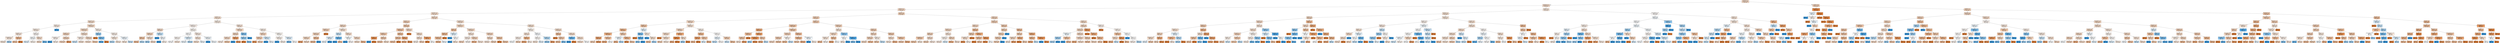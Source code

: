 digraph Tree {
node [shape=box, style="filled", color="black"] ;
0 [label="level_WILLR <= 2.5\nsamples = 70380\nvalue = [40913, 29467]\nclass = Top5", fillcolor="#f8dcc8"] ;
1 [label="level_aroonup <= 2.5\nsamples = 52026\nvalue = [29892, 22134]\nclass = Top5", fillcolor="#f8decc"] ;
0 -> 1 [labeldistance=2.5, labelangle=45, headlabel="True"] ;
2 [label="level_slowk <= 1.5\nsamples = 43502\nvalue = [25220, 18282]\nclass = Top5", fillcolor="#f8dcc9"] ;
1 -> 2 ;
3 [label="level_WILLR <= 0.5\nsamples = 31084\nvalue = [17752, 13332]\nclass = Top5", fillcolor="#f9e0ce"] ;
2 -> 3 ;
4 [label="level_ATR <= 1.5\nsamples = 18432\nvalue = [10377, 8055]\nclass = Top5", fillcolor="#f9e3d3"] ;
3 -> 4 ;
5 [label="level_MA120P <= 0.5\nsamples = 13559\nvalue = [7764, 5795]\nclass = Top5", fillcolor="#f8dfcd"] ;
4 -> 5 ;
6 [label="level_MOM <= 1.5\nsamples = 2019\nvalue = [1082, 937]\nclass = Top5", fillcolor="#fceee4"] ;
5 -> 6 ;
7 [label="level_aroonup <= 0.5\nsamples = 2017\nvalue = [1082, 935]\nclass = Top5", fillcolor="#fbeee4"] ;
6 -> 7 ;
8 [label="level_MA20P <= 2.5\nsamples = 1324\nvalue = [727, 597]\nclass = Top5", fillcolor="#fae8dc"] ;
7 -> 8 ;
9 [label="level_macdsignal <= 1.5\nsamples = 1289\nvalue = [703, 586]\nclass = Top5", fillcolor="#fbeade"] ;
8 -> 9 ;
10 [label="samples = 1266\nvalue = [695, 571]\nclass = Top5", fillcolor="#fae9dc"] ;
9 -> 10 ;
11 [label="samples = 23\nvalue = [8, 15]\nclass = XXX", fillcolor="#a3d1f3"] ;
9 -> 11 ;
12 [label="level_slowd <= 1.5\nsamples = 35\nvalue = [24, 11]\nclass = Top5", fillcolor="#f1bb94"] ;
8 -> 12 ;
13 [label="samples = 32\nvalue = [21, 11]\nclass = Top5", fillcolor="#f3c3a1"] ;
12 -> 13 ;
14 [label="samples = 3\nvalue = [3, 0]\nclass = Top5", fillcolor="#e58139"] ;
12 -> 14 ;
15 [label="level_slowk <= 0.5\nsamples = 693\nvalue = [355, 338]\nclass = Top5", fillcolor="#fef9f6"] ;
7 -> 15 ;
16 [label="level_RSI <= 0.5\nsamples = 520\nvalue = [256, 264]\nclass = XXX", fillcolor="#f9fcfe"] ;
15 -> 16 ;
17 [label="samples = 250\nvalue = [114, 136]\nclass = XXX", fillcolor="#dfeffb"] ;
16 -> 17 ;
18 [label="samples = 270\nvalue = [142, 128]\nclass = Top5", fillcolor="#fcf3eb"] ;
16 -> 18 ;
19 [label="level_macd <= 2.5\nsamples = 173\nvalue = [99, 74]\nclass = Top5", fillcolor="#f8dfcd"] ;
15 -> 19 ;
20 [label="samples = 168\nvalue = [98, 70]\nclass = Top5", fillcolor="#f8dbc6"] ;
19 -> 20 ;
21 [label="samples = 5\nvalue = [1, 4]\nclass = XXX", fillcolor="#6ab6ec"] ;
19 -> 21 ;
22 [label="samples = 2\nvalue = [0, 2]\nclass = XXX", fillcolor="#399de5"] ;
6 -> 22 ;
23 [label="level_macdsignal <= 2.5\nsamples = 11540\nvalue = [6682, 4858]\nclass = Top5", fillcolor="#f8ddc9"] ;
5 -> 23 ;
24 [label="level_macdsignal <= 1.5\nsamples = 10487\nvalue = [6128, 4359]\nclass = Top5", fillcolor="#f7dbc6"] ;
23 -> 24 ;
25 [label="level_MA60P <= 0.5\nsamples = 5827\nvalue = [3464, 2363]\nclass = Top5", fillcolor="#f7d7c0"] ;
24 -> 25 ;
26 [label="level_aroondown <= 0.5\nsamples = 204\nvalue = [106, 98]\nclass = Top5", fillcolor="#fdf5f0"] ;
25 -> 26 ;
27 [label="samples = 2\nvalue = [0, 2]\nclass = XXX", fillcolor="#399de5"] ;
26 -> 27 ;
28 [label="samples = 202\nvalue = [106, 96]\nclass = Top5", fillcolor="#fdf3ec"] ;
26 -> 28 ;
29 [label="level_VAR <= 1.5\nsamples = 5623\nvalue = [3358, 2265]\nclass = Top5", fillcolor="#f7d6bf"] ;
25 -> 29 ;
30 [label="samples = 5603\nvalue = [3341, 2262]\nclass = Top5", fillcolor="#f7d6bf"] ;
29 -> 30 ;
31 [label="samples = 20\nvalue = [17, 3]\nclass = Top5", fillcolor="#ea975c"] ;
29 -> 31 ;
32 [label="level_MA120P <= 1.5\nsamples = 4660\nvalue = [2664, 1996]\nclass = Top5", fillcolor="#f8dfcd"] ;
24 -> 32 ;
33 [label="level_aroondown <= 2.5\nsamples = 1072\nvalue = [572, 500]\nclass = Top5", fillcolor="#fcefe6"] ;
32 -> 33 ;
34 [label="samples = 204\nvalue = [86, 118]\nclass = XXX", fillcolor="#c9e4f8"] ;
33 -> 34 ;
35 [label="samples = 868\nvalue = [486, 382]\nclass = Top5", fillcolor="#f9e4d5"] ;
33 -> 35 ;
36 [label="level_aroonup <= 1.5\nsamples = 3588\nvalue = [2092, 1496]\nclass = Top5", fillcolor="#f8dbc7"] ;
32 -> 36 ;
37 [label="samples = 2681\nvalue = [1528, 1153]\nclass = Top5", fillcolor="#f9e0ce"] ;
36 -> 37 ;
38 [label="samples = 907\nvalue = [564, 343]\nclass = Top5", fillcolor="#f5ceb1"] ;
36 -> 38 ;
39 [label="level_MA60P <= 1.5\nsamples = 1053\nvalue = [554, 499]\nclass = Top5", fillcolor="#fcf2eb"] ;
23 -> 39 ;
40 [label="level_ADX <= 0.5\nsamples = 19\nvalue = [6, 13]\nclass = XXX", fillcolor="#94caf1"] ;
39 -> 40 ;
41 [label="samples = 2\nvalue = [2, 0]\nclass = Top5", fillcolor="#e58139"] ;
40 -> 41 ;
42 [label="level_slowk <= 0.5\nsamples = 17\nvalue = [4, 13]\nclass = XXX", fillcolor="#76bbed"] ;
40 -> 42 ;
43 [label="samples = 15\nvalue = [2, 13]\nclass = XXX", fillcolor="#57ace9"] ;
42 -> 43 ;
44 [label="samples = 2\nvalue = [2, 0]\nclass = Top5", fillcolor="#e58139"] ;
42 -> 44 ;
45 [label="level_MOM <= 2.5\nsamples = 1034\nvalue = [548, 486]\nclass = Top5", fillcolor="#fcf1e9"] ;
39 -> 45 ;
46 [label="level_macdhist <= 0.5\nsamples = 814\nvalue = [443, 371]\nclass = Top5", fillcolor="#fbebdf"] ;
45 -> 46 ;
47 [label="samples = 32\nvalue = [12, 20]\nclass = XXX", fillcolor="#b0d8f5"] ;
46 -> 47 ;
48 [label="samples = 782\nvalue = [431, 351]\nclass = Top5", fillcolor="#fae8da"] ;
46 -> 48 ;
49 [label="level_macdhist <= 1.5\nsamples = 220\nvalue = [105, 115]\nclass = XXX", fillcolor="#eef6fd"] ;
45 -> 49 ;
50 [label="samples = 107\nvalue = [59, 48]\nclass = Top5", fillcolor="#fae8da"] ;
49 -> 50 ;
51 [label="samples = 113\nvalue = [46, 67]\nclass = XXX", fillcolor="#c1e0f7"] ;
49 -> 51 ;
52 [label="level_slowk <= 0.5\nsamples = 4873\nvalue = [2613, 2260]\nclass = Top5", fillcolor="#fbeee4"] ;
4 -> 52 ;
53 [label="level_aroondown <= 2.5\nsamples = 3097\nvalue = [1624, 1473]\nclass = Top5", fillcolor="#fdf3ed"] ;
52 -> 53 ;
54 [label="level_macd <= 2.5\nsamples = 450\nvalue = [260, 190]\nclass = Top5", fillcolor="#f8ddca"] ;
53 -> 54 ;
55 [label="level_aroonup <= 0.5\nsamples = 403\nvalue = [241, 162]\nclass = Top5", fillcolor="#f6d6be"] ;
54 -> 55 ;
56 [label="level_RSI <= 1.5\nsamples = 157\nvalue = [102, 55]\nclass = Top5", fillcolor="#f3c5a4"] ;
55 -> 56 ;
57 [label="samples = 141\nvalue = [96, 45]\nclass = Top5", fillcolor="#f1bc96"] ;
56 -> 57 ;
58 [label="samples = 16\nvalue = [6, 10]\nclass = XXX", fillcolor="#b0d8f5"] ;
56 -> 58 ;
59 [label="level_MA120P <= 0.5\nsamples = 246\nvalue = [139, 107]\nclass = Top5", fillcolor="#f9e2d1"] ;
55 -> 59 ;
60 [label="samples = 12\nvalue = [4, 8]\nclass = XXX", fillcolor="#9ccef2"] ;
59 -> 60 ;
61 [label="samples = 234\nvalue = [135, 99]\nclass = Top5", fillcolor="#f8ddca"] ;
59 -> 61 ;
62 [label="level_MA20P <= 1.5\nsamples = 47\nvalue = [19, 28]\nclass = XXX", fillcolor="#bfe0f7"] ;
54 -> 62 ;
63 [label="samples = 8\nvalue = [0, 8]\nclass = XXX", fillcolor="#399de5"] ;
62 -> 63 ;
64 [label="level_ADX <= 0.5\nsamples = 39\nvalue = [19, 20]\nclass = XXX", fillcolor="#f5fafe"] ;
62 -> 64 ;
65 [label="samples = 3\nvalue = [0, 3]\nclass = XXX", fillcolor="#399de5"] ;
64 -> 65 ;
66 [label="samples = 36\nvalue = [19, 17]\nclass = Top5", fillcolor="#fcf2ea"] ;
64 -> 66 ;
67 [label="level_MOM <= 1.5\nsamples = 2647\nvalue = [1364, 1283]\nclass = Top5", fillcolor="#fdf8f3"] ;
53 -> 67 ;
68 [label="level_ATR <= 2.5\nsamples = 1457\nvalue = [724, 733]\nclass = XXX", fillcolor="#fdfeff"] ;
67 -> 68 ;
69 [label="level_macd <= 1.5\nsamples = 1063\nvalue = [547, 516]\nclass = Top5", fillcolor="#fef8f4"] ;
68 -> 69 ;
70 [label="samples = 799\nvalue = [401, 398]\nclass = Top5", fillcolor="#fffefe"] ;
69 -> 70 ;
71 [label="samples = 264\nvalue = [146, 118]\nclass = Top5", fillcolor="#fae7d9"] ;
69 -> 71 ;
72 [label="level_macdsignal <= 1.5\nsamples = 394\nvalue = [177, 217]\nclass = XXX", fillcolor="#dbedfa"] ;
68 -> 72 ;
73 [label="samples = 294\nvalue = [140, 154]\nclass = XXX", fillcolor="#edf6fd"] ;
72 -> 73 ;
74 [label="samples = 100\nvalue = [37, 63]\nclass = XXX", fillcolor="#add7f4"] ;
72 -> 74 ;
75 [label="level_aroonup <= 1.5\nsamples = 1190\nvalue = [640, 550]\nclass = Top5", fillcolor="#fbede3"] ;
67 -> 75 ;
76 [label="level_VAR <= 0.5\nsamples = 910\nvalue = [505, 405]\nclass = Top5", fillcolor="#fae6d8"] ;
75 -> 76 ;
77 [label="samples = 769\nvalue = [437, 332]\nclass = Top5", fillcolor="#f9e1cf"] ;
76 -> 77 ;
78 [label="samples = 141\nvalue = [68, 73]\nclass = XXX", fillcolor="#f1f8fd"] ;
76 -> 78 ;
79 [label="level_MA120P <= 0.5\nsamples = 280\nvalue = [135, 145]\nclass = XXX", fillcolor="#f1f8fd"] ;
75 -> 79 ;
80 [label="samples = 2\nvalue = [0, 2]\nclass = XXX", fillcolor="#399de5"] ;
79 -> 80 ;
81 [label="samples = 278\nvalue = [135, 143]\nclass = XXX", fillcolor="#f4fafe"] ;
79 -> 81 ;
82 [label="level_MOM <= 1.5\nsamples = 1776\nvalue = [989, 787]\nclass = Top5", fillcolor="#fae5d7"] ;
52 -> 82 ;
83 [label="level_macdsignal <= 2.5\nsamples = 880\nvalue = [512, 368]\nclass = Top5", fillcolor="#f8dcc7"] ;
82 -> 83 ;
84 [label="level_VAR <= 0.5\nsamples = 854\nvalue = [505, 349]\nclass = Top5", fillcolor="#f7d8c2"] ;
83 -> 84 ;
85 [label="level_MA20P <= 1.5\nsamples = 822\nvalue = [479, 343]\nclass = Top5", fillcolor="#f8dbc7"] ;
84 -> 85 ;
86 [label="samples = 450\nvalue = [243, 207]\nclass = Top5", fillcolor="#fbece2"] ;
85 -> 86 ;
87 [label="samples = 372\nvalue = [236, 136]\nclass = Top5", fillcolor="#f4caab"] ;
85 -> 87 ;
88 [label="level_slowd <= 0.5\nsamples = 32\nvalue = [26, 6]\nclass = Top5", fillcolor="#eb9e67"] ;
84 -> 88 ;
89 [label="samples = 1\nvalue = [0, 1]\nclass = XXX", fillcolor="#399de5"] ;
88 -> 89 ;
90 [label="samples = 31\nvalue = [26, 5]\nclass = Top5", fillcolor="#ea995f"] ;
88 -> 90 ;
91 [label="level_ADX <= 1.5\nsamples = 26\nvalue = [7, 19]\nclass = XXX", fillcolor="#82c1ef"] ;
83 -> 91 ;
92 [label="level_MOM <= 0.5\nsamples = 22\nvalue = [7, 15]\nclass = XXX", fillcolor="#95cbf1"] ;
91 -> 92 ;
93 [label="samples = 1\nvalue = [1, 0]\nclass = Top5", fillcolor="#e58139"] ;
92 -> 93 ;
94 [label="samples = 21\nvalue = [6, 15]\nclass = XXX", fillcolor="#88c4ef"] ;
92 -> 94 ;
95 [label="samples = 4\nvalue = [0, 4]\nclass = XXX", fillcolor="#399de5"] ;
91 -> 95 ;
96 [label="level_slowd <= 0.5\nsamples = 896\nvalue = [477, 419]\nclass = Top5", fillcolor="#fcf0e7"] ;
82 -> 96 ;
97 [label="level_aroonup <= 1.5\nsamples = 195\nvalue = [116, 79]\nclass = Top5", fillcolor="#f7d7c0"] ;
96 -> 97 ;
98 [label="level_MA60P <= 0.5\nsamples = 172\nvalue = [106, 66]\nclass = Top5", fillcolor="#f5cfb4"] ;
97 -> 98 ;
99 [label="samples = 7\nvalue = [6, 1]\nclass = Top5", fillcolor="#e9965a"] ;
98 -> 99 ;
100 [label="samples = 165\nvalue = [100, 65]\nclass = Top5", fillcolor="#f6d3ba"] ;
98 -> 100 ;
101 [label="level_macdhist <= 0.5\nsamples = 23\nvalue = [10, 13]\nclass = XXX", fillcolor="#d1e8f9"] ;
97 -> 101 ;
102 [label="samples = 2\nvalue = [0, 2]\nclass = XXX", fillcolor="#399de5"] ;
101 -> 102 ;
103 [label="samples = 21\nvalue = [10, 11]\nclass = XXX", fillcolor="#edf6fd"] ;
101 -> 103 ;
104 [label="level_macdhist <= 1.5\nsamples = 701\nvalue = [361, 340]\nclass = Top5", fillcolor="#fdf8f3"] ;
96 -> 104 ;
105 [label="level_MA120P <= 0.5\nsamples = 601\nvalue = [316, 285]\nclass = Top5", fillcolor="#fcf3ec"] ;
104 -> 105 ;
106 [label="samples = 2\nvalue = [0, 2]\nclass = XXX", fillcolor="#399de5"] ;
105 -> 106 ;
107 [label="samples = 599\nvalue = [316, 283]\nclass = Top5", fillcolor="#fcf2ea"] ;
105 -> 107 ;
108 [label="level_MA120P <= 1.5\nsamples = 100\nvalue = [45, 55]\nclass = XXX", fillcolor="#dbedfa"] ;
104 -> 108 ;
109 [label="samples = 18\nvalue = [4, 14]\nclass = XXX", fillcolor="#72b9ec"] ;
108 -> 109 ;
110 [label="samples = 82\nvalue = [41, 41]\nclass = Top5", fillcolor="#ffffff"] ;
108 -> 110 ;
111 [label="level_slowd <= 0.5\nsamples = 12652\nvalue = [7375, 5277]\nclass = Top5", fillcolor="#f8dbc7"] ;
3 -> 111 ;
112 [label="level_MOM <= 1.5\nsamples = 3719\nvalue = [2259, 1460]\nclass = Top5", fillcolor="#f6d2b9"] ;
111 -> 112 ;
113 [label="level_macd <= 1.5\nsamples = 2109\nvalue = [1235, 874]\nclass = Top5", fillcolor="#f7dac5"] ;
112 -> 113 ;
114 [label="level_macdhist <= 2.5\nsamples = 1315\nvalue = [792, 523]\nclass = Top5", fillcolor="#f6d4bc"] ;
113 -> 114 ;
115 [label="level_MA120P <= 1.5\nsamples = 1309\nvalue = [786, 523]\nclass = Top5", fillcolor="#f6d5bd"] ;
114 -> 115 ;
116 [label="level_macdhist <= 0.5\nsamples = 1101\nvalue = [646, 455]\nclass = Top5", fillcolor="#f7dac4"] ;
115 -> 116 ;
117 [label="samples = 32\nvalue = [26, 6]\nclass = Top5", fillcolor="#eb9e67"] ;
116 -> 117 ;
118 [label="samples = 1069\nvalue = [620, 449]\nclass = Top5", fillcolor="#f8dcc8"] ;
116 -> 118 ;
119 [label="level_ADX <= 2.5\nsamples = 208\nvalue = [140, 68]\nclass = Top5", fillcolor="#f2be99"] ;
115 -> 119 ;
120 [label="samples = 206\nvalue = [140, 66]\nclass = Top5", fillcolor="#f1bc96"] ;
119 -> 120 ;
121 [label="samples = 2\nvalue = [0, 2]\nclass = XXX", fillcolor="#399de5"] ;
119 -> 121 ;
122 [label="samples = 6\nvalue = [6, 0]\nclass = Top5", fillcolor="#e58139"] ;
114 -> 122 ;
123 [label="level_macdsignal <= 1.5\nsamples = 794\nvalue = [443, 351]\nclass = Top5", fillcolor="#fae5d6"] ;
113 -> 123 ;
124 [label="level_ATR <= 1.5\nsamples = 60\nvalue = [25, 35]\nclass = XXX", fillcolor="#c6e3f8"] ;
123 -> 124 ;
125 [label="level_macdhist <= 2.5\nsamples = 50\nvalue = [23, 27]\nclass = XXX", fillcolor="#e2f0fb"] ;
124 -> 125 ;
126 [label="samples = 48\nvalue = [23, 25]\nclass = XXX", fillcolor="#eff7fd"] ;
125 -> 126 ;
127 [label="samples = 2\nvalue = [0, 2]\nclass = XXX", fillcolor="#399de5"] ;
125 -> 127 ;
128 [label="level_WILLR <= 1.5\nsamples = 10\nvalue = [2, 8]\nclass = XXX", fillcolor="#6ab6ec"] ;
124 -> 128 ;
129 [label="samples = 7\nvalue = [0, 7]\nclass = XXX", fillcolor="#399de5"] ;
128 -> 129 ;
130 [label="samples = 3\nvalue = [2, 1]\nclass = Top5", fillcolor="#f2c09c"] ;
128 -> 130 ;
131 [label="level_MA20P <= 1.5\nsamples = 734\nvalue = [418, 316]\nclass = Top5", fillcolor="#f9e0cf"] ;
123 -> 131 ;
132 [label="level_macdhist <= 0.5\nsamples = 112\nvalue = [55, 57]\nclass = XXX", fillcolor="#f8fcfe"] ;
131 -> 132 ;
133 [label="samples = 4\nvalue = [0, 4]\nclass = XXX", fillcolor="#399de5"] ;
132 -> 133 ;
134 [label="samples = 108\nvalue = [55, 53]\nclass = Top5", fillcolor="#fefaf8"] ;
132 -> 134 ;
135 [label="level_MA60P <= 2.5\nsamples = 622\nvalue = [363, 259]\nclass = Top5", fillcolor="#f8dbc6"] ;
131 -> 135 ;
136 [label="samples = 575\nvalue = [330, 245]\nclass = Top5", fillcolor="#f8dfcc"] ;
135 -> 136 ;
137 [label="samples = 47\nvalue = [33, 14]\nclass = Top5", fillcolor="#f0b68d"] ;
135 -> 137 ;
138 [label="level_MOM <= 2.5\nsamples = 1610\nvalue = [1024, 586]\nclass = Top5", fillcolor="#f4c9aa"] ;
112 -> 138 ;
139 [label="level_aroondown <= 1.5\nsamples = 1264\nvalue = [824, 440]\nclass = Top5", fillcolor="#f3c4a3"] ;
138 -> 139 ;
140 [label="level_macdhist <= 0.5\nsamples = 617\nvalue = [387, 230]\nclass = Top5", fillcolor="#f4ccaf"] ;
139 -> 140 ;
141 [label="level_macd <= 1.5\nsamples = 9\nvalue = [8, 1]\nclass = Top5", fillcolor="#e89152"] ;
140 -> 141 ;
142 [label="samples = 1\nvalue = [0, 1]\nclass = XXX", fillcolor="#399de5"] ;
141 -> 142 ;
143 [label="samples = 8\nvalue = [8, 0]\nclass = Top5", fillcolor="#e58139"] ;
141 -> 143 ;
144 [label="level_ATR <= 1.5\nsamples = 608\nvalue = [379, 229]\nclass = Top5", fillcolor="#f5cdb1"] ;
140 -> 144 ;
145 [label="samples = 383\nvalue = [250, 133]\nclass = Top5", fillcolor="#f3c4a2"] ;
144 -> 145 ;
146 [label="samples = 225\nvalue = [129, 96]\nclass = Top5", fillcolor="#f8dfcc"] ;
144 -> 146 ;
147 [label="level_ATR <= 2.5\nsamples = 647\nvalue = [437, 210]\nclass = Top5", fillcolor="#f1be98"] ;
139 -> 147 ;
148 [label="level_ADX <= 2.5\nsamples = 566\nvalue = [372, 194]\nclass = Top5", fillcolor="#f3c3a0"] ;
147 -> 148 ;
149 [label="samples = 561\nvalue = [367, 194]\nclass = Top5", fillcolor="#f3c4a2"] ;
148 -> 149 ;
150 [label="samples = 5\nvalue = [5, 0]\nclass = Top5", fillcolor="#e58139"] ;
148 -> 150 ;
151 [label="level_macd <= 1.5\nsamples = 81\nvalue = [65, 16]\nclass = Top5", fillcolor="#eba06a"] ;
147 -> 151 ;
152 [label="samples = 48\nvalue = [35, 13]\nclass = Top5", fillcolor="#efb083"] ;
151 -> 152 ;
153 [label="samples = 33\nvalue = [30, 3]\nclass = Top5", fillcolor="#e88e4d"] ;
151 -> 153 ;
154 [label="level_MA120P <= 1.5\nsamples = 346\nvalue = [200, 146]\nclass = Top5", fillcolor="#f8ddca"] ;
138 -> 154 ;
155 [label="samples = 4\nvalue = [4, 0]\nclass = Top5", fillcolor="#e58139"] ;
154 -> 155 ;
156 [label="level_RSI <= 2.5\nsamples = 342\nvalue = [196, 146]\nclass = Top5", fillcolor="#f8dfcc"] ;
154 -> 156 ;
157 [label="level_ATR <= 1.5\nsamples = 331\nvalue = [187, 144]\nclass = Top5", fillcolor="#f9e2d1"] ;
156 -> 157 ;
158 [label="samples = 199\nvalue = [106, 93]\nclass = Top5", fillcolor="#fcf0e7"] ;
157 -> 158 ;
159 [label="samples = 132\nvalue = [81, 51]\nclass = Top5", fillcolor="#f5d0b6"] ;
157 -> 159 ;
160 [label="level_macdhist <= 1.5\nsamples = 11\nvalue = [9, 2]\nclass = Top5", fillcolor="#eb9d65"] ;
156 -> 160 ;
161 [label="samples = 7\nvalue = [7, 0]\nclass = Top5", fillcolor="#e58139"] ;
160 -> 161 ;
162 [label="samples = 4\nvalue = [2, 2]\nclass = Top5", fillcolor="#ffffff"] ;
160 -> 162 ;
163 [label="level_macdhist <= 1.5\nsamples = 8933\nvalue = [5116, 3817]\nclass = Top5", fillcolor="#f8dfcd"] ;
111 -> 163 ;
164 [label="level_macdsignal <= 0.5\nsamples = 3511\nvalue = [2061, 1450]\nclass = Top5", fillcolor="#f7dac4"] ;
163 -> 164 ;
165 [label="level_RSI <= 1.5\nsamples = 268\nvalue = [176, 92]\nclass = Top5", fillcolor="#f3c3a0"] ;
164 -> 165 ;
166 [label="level_MOM <= 2.5\nsamples = 235\nvalue = [161, 74]\nclass = Top5", fillcolor="#f1bb94"] ;
165 -> 166 ;
167 [label="level_MA120P <= 1.5\nsamples = 230\nvalue = [156, 74]\nclass = Top5", fillcolor="#f1bd97"] ;
166 -> 167 ;
168 [label="samples = 207\nvalue = [145, 62]\nclass = Top5", fillcolor="#f0b78e"] ;
167 -> 168 ;
169 [label="samples = 23\nvalue = [11, 12]\nclass = XXX", fillcolor="#eff7fd"] ;
167 -> 169 ;
170 [label="samples = 5\nvalue = [5, 0]\nclass = Top5", fillcolor="#e58139"] ;
166 -> 170 ;
171 [label="level_aroonup <= 0.5\nsamples = 33\nvalue = [15, 18]\nclass = XXX", fillcolor="#deeffb"] ;
165 -> 171 ;
172 [label="samples = 3\nvalue = [0, 3]\nclass = XXX", fillcolor="#399de5"] ;
171 -> 172 ;
173 [label="level_slowk <= 0.5\nsamples = 30\nvalue = [15, 15]\nclass = Top5", fillcolor="#ffffff"] ;
171 -> 173 ;
174 [label="samples = 3\nvalue = [0, 3]\nclass = XXX", fillcolor="#399de5"] ;
173 -> 174 ;
175 [label="samples = 27\nvalue = [15, 12]\nclass = Top5", fillcolor="#fae6d7"] ;
173 -> 175 ;
176 [label="level_aroondown <= 0.5\nsamples = 3243\nvalue = [1885, 1358]\nclass = Top5", fillcolor="#f8dcc8"] ;
164 -> 176 ;
177 [label="level_macd <= 2.5\nsamples = 1160\nvalue = [644, 516]\nclass = Top5", fillcolor="#fae6d8"] ;
176 -> 177 ;
178 [label="level_slowk <= 0.5\nsamples = 818\nvalue = [438, 380]\nclass = Top5", fillcolor="#fceee5"] ;
177 -> 178 ;
179 [label="samples = 180\nvalue = [109, 71]\nclass = Top5", fillcolor="#f6d3ba"] ;
178 -> 179 ;
180 [label="samples = 638\nvalue = [329, 309]\nclass = Top5", fillcolor="#fdf7f3"] ;
178 -> 180 ;
181 [label="level_aroonup <= 1.5\nsamples = 342\nvalue = [206, 136]\nclass = Top5", fillcolor="#f6d4bc"] ;
177 -> 181 ;
182 [label="samples = 102\nvalue = [72, 30]\nclass = Top5", fillcolor="#f0b58b"] ;
181 -> 182 ;
183 [label="samples = 240\nvalue = [134, 106]\nclass = Top5", fillcolor="#fae5d6"] ;
181 -> 183 ;
184 [label="level_aroonup <= 1.5\nsamples = 2083\nvalue = [1241, 842]\nclass = Top5", fillcolor="#f7d6bf"] ;
176 -> 184 ;
185 [label="level_MOM <= 1.5\nsamples = 1619\nvalue = [939, 680]\nclass = Top5", fillcolor="#f8dcc8"] ;
184 -> 185 ;
186 [label="samples = 720\nvalue = [399, 321]\nclass = Top5", fillcolor="#fae6d8"] ;
185 -> 186 ;
187 [label="samples = 899\nvalue = [540, 359]\nclass = Top5", fillcolor="#f6d5bd"] ;
185 -> 187 ;
188 [label="level_macd <= 0.5\nsamples = 464\nvalue = [302, 162]\nclass = Top5", fillcolor="#f3c5a3"] ;
184 -> 188 ;
189 [label="samples = 6\nvalue = [6, 0]\nclass = Top5", fillcolor="#e58139"] ;
188 -> 189 ;
190 [label="samples = 458\nvalue = [296, 162]\nclass = Top5", fillcolor="#f3c6a5"] ;
188 -> 190 ;
191 [label="level_MOM <= 0.5\nsamples = 5422\nvalue = [3055, 2367]\nclass = Top5", fillcolor="#f9e3d2"] ;
163 -> 191 ;
192 [label="level_aroonup <= 1.5\nsamples = 810\nvalue = [426, 384]\nclass = Top5", fillcolor="#fcf3eb"] ;
191 -> 192 ;
193 [label="level_RSI <= 1.5\nsamples = 429\nvalue = [239, 190]\nclass = Top5", fillcolor="#fae5d6"] ;
192 -> 193 ;
194 [label="level_ADX <= 1.5\nsamples = 369\nvalue = [196, 173]\nclass = Top5", fillcolor="#fcf0e8"] ;
193 -> 194 ;
195 [label="samples = 255\nvalue = [126, 129]\nclass = XXX", fillcolor="#fafdfe"] ;
194 -> 195 ;
196 [label="samples = 114\nvalue = [70, 44]\nclass = Top5", fillcolor="#f5d0b5"] ;
194 -> 196 ;
197 [label="level_slowd <= 1.5\nsamples = 60\nvalue = [43, 17]\nclass = Top5", fillcolor="#efb387"] ;
193 -> 197 ;
198 [label="samples = 47\nvalue = [36, 11]\nclass = Top5", fillcolor="#eda876"] ;
197 -> 198 ;
199 [label="samples = 13\nvalue = [7, 6]\nclass = Top5", fillcolor="#fbede3"] ;
197 -> 199 ;
200 [label="level_ADX <= 1.5\nsamples = 381\nvalue = [187, 194]\nclass = XXX", fillcolor="#f8fbfe"] ;
192 -> 200 ;
201 [label="level_ATR <= 0.5\nsamples = 327\nvalue = [167, 160]\nclass = Top5", fillcolor="#fefaf7"] ;
200 -> 201 ;
202 [label="samples = 169\nvalue = [94, 75]\nclass = Top5", fillcolor="#fae6d7"] ;
201 -> 202 ;
203 [label="samples = 158\nvalue = [73, 85]\nclass = XXX", fillcolor="#e3f1fb"] ;
201 -> 203 ;
204 [label="level_MA20P <= 2.5\nsamples = 54\nvalue = [20, 34]\nclass = XXX", fillcolor="#add7f4"] ;
200 -> 204 ;
205 [label="samples = 48\nvalue = [15, 33]\nclass = XXX", fillcolor="#93caf1"] ;
204 -> 205 ;
206 [label="samples = 6\nvalue = [5, 1]\nclass = Top5", fillcolor="#ea9a61"] ;
204 -> 206 ;
207 [label="level_MA60P <= 0.5\nsamples = 4612\nvalue = [2629, 1983]\nclass = Top5", fillcolor="#f9e0ce"] ;
191 -> 207 ;
208 [label="level_RSI <= 0.5\nsamples = 54\nvalue = [36, 18]\nclass = Top5", fillcolor="#f2c09c"] ;
207 -> 208 ;
209 [label="samples = 5\nvalue = [5, 0]\nclass = Top5", fillcolor="#e58139"] ;
208 -> 209 ;
210 [label="level_WILLR <= 1.5\nsamples = 49\nvalue = [31, 18]\nclass = Top5", fillcolor="#f4caac"] ;
208 -> 210 ;
211 [label="samples = 45\nvalue = [30, 15]\nclass = Top5", fillcolor="#f2c09c"] ;
210 -> 211 ;
212 [label="samples = 4\nvalue = [1, 3]\nclass = XXX", fillcolor="#7bbeee"] ;
210 -> 212 ;
213 [label="level_RSI <= 0.5\nsamples = 4558\nvalue = [2593, 1965]\nclass = Top5", fillcolor="#f9e0cf"] ;
207 -> 213 ;
214 [label="level_MA60P <= 1.5\nsamples = 11\nvalue = [2, 9]\nclass = XXX", fillcolor="#65b3eb"] ;
213 -> 214 ;
215 [label="samples = 9\nvalue = [0, 9]\nclass = XXX", fillcolor="#399de5"] ;
214 -> 215 ;
216 [label="samples = 2\nvalue = [2, 0]\nclass = Top5", fillcolor="#e58139"] ;
214 -> 216 ;
217 [label="level_RSI <= 2.5\nsamples = 4547\nvalue = [2591, 1956]\nclass = Top5", fillcolor="#f9e0ce"] ;
213 -> 217 ;
218 [label="samples = 4447\nvalue = [2541, 1906]\nclass = Top5", fillcolor="#f9e0ce"] ;
217 -> 218 ;
219 [label="samples = 100\nvalue = [50, 50]\nclass = Top5", fillcolor="#ffffff"] ;
217 -> 219 ;
220 [label="level_ATR <= 0.5\nsamples = 12418\nvalue = [7468, 4950]\nclass = Top5", fillcolor="#f6d5bc"] ;
2 -> 220 ;
221 [label="level_MOM <= 0.5\nsamples = 5435\nvalue = [3318, 2117]\nclass = Top5", fillcolor="#f6d1b7"] ;
220 -> 221 ;
222 [label="level_aroondown <= 1.5\nsamples = 1288\nvalue = [748, 540]\nclass = Top5", fillcolor="#f8dcc8"] ;
221 -> 222 ;
223 [label="level_MA60P <= 1.5\nsamples = 346\nvalue = [224, 122]\nclass = Top5", fillcolor="#f3c6a5"] ;
222 -> 223 ;
224 [label="level_aroonup <= 1.5\nsamples = 271\nvalue = [189, 82]\nclass = Top5", fillcolor="#f0b88f"] ;
223 -> 224 ;
225 [label="level_aroondown <= 0.5\nsamples = 201\nvalue = [145, 56]\nclass = Top5", fillcolor="#efb285"] ;
224 -> 225 ;
226 [label="level_macd <= 0.5\nsamples = 105\nvalue = [82, 23]\nclass = Top5", fillcolor="#eca471"] ;
225 -> 226 ;
227 [label="samples = 26\nvalue = [16, 10]\nclass = Top5", fillcolor="#f5d0b5"] ;
226 -> 227 ;
228 [label="samples = 79\nvalue = [66, 13]\nclass = Top5", fillcolor="#ea9a60"] ;
226 -> 228 ;
229 [label="level_MA120P <= 0.5\nsamples = 96\nvalue = [63, 33]\nclass = Top5", fillcolor="#f3c3a1"] ;
225 -> 229 ;
230 [label="samples = 60\nvalue = [45, 15]\nclass = Top5", fillcolor="#eeab7b"] ;
229 -> 230 ;
231 [label="samples = 36\nvalue = [18, 18]\nclass = Top5", fillcolor="#ffffff"] ;
229 -> 231 ;
232 [label="level_MA60P <= 0.5\nsamples = 70\nvalue = [44, 26]\nclass = Top5", fillcolor="#f4cbae"] ;
224 -> 232 ;
233 [label="level_macdsignal <= 0.5\nsamples = 23\nvalue = [11, 12]\nclass = XXX", fillcolor="#eff7fd"] ;
232 -> 233 ;
234 [label="samples = 7\nvalue = [5, 2]\nclass = Top5", fillcolor="#efb388"] ;
233 -> 234 ;
235 [label="samples = 16\nvalue = [6, 10]\nclass = XXX", fillcolor="#b0d8f5"] ;
233 -> 235 ;
236 [label="level_macdhist <= 1.5\nsamples = 47\nvalue = [33, 14]\nclass = Top5", fillcolor="#f0b68d"] ;
232 -> 236 ;
237 [label="samples = 10\nvalue = [9, 1]\nclass = Top5", fillcolor="#e88f4f"] ;
236 -> 237 ;
238 [label="samples = 37\nvalue = [24, 13]\nclass = Top5", fillcolor="#f3c5a4"] ;
236 -> 238 ;
239 [label="level_slowd <= 1.5\nsamples = 75\nvalue = [35, 40]\nclass = XXX", fillcolor="#e6f3fc"] ;
223 -> 239 ;
240 [label="level_RSI <= 1.5\nsamples = 17\nvalue = [4, 13]\nclass = XXX", fillcolor="#76bbed"] ;
239 -> 240 ;
241 [label="samples = 2\nvalue = [2, 0]\nclass = Top5", fillcolor="#e58139"] ;
240 -> 241 ;
242 [label="level_ADX <= 0.5\nsamples = 15\nvalue = [2, 13]\nclass = XXX", fillcolor="#57ace9"] ;
240 -> 242 ;
243 [label="samples = 7\nvalue = [2, 5]\nclass = XXX", fillcolor="#88c4ef"] ;
242 -> 243 ;
244 [label="samples = 8\nvalue = [0, 8]\nclass = XXX", fillcolor="#399de5"] ;
242 -> 244 ;
245 [label="level_WILLR <= 0.5\nsamples = 58\nvalue = [31, 27]\nclass = Top5", fillcolor="#fcefe5"] ;
239 -> 245 ;
246 [label="samples = 3\nvalue = [0, 3]\nclass = XXX", fillcolor="#399de5"] ;
245 -> 246 ;
247 [label="level_slowd <= 2.5\nsamples = 55\nvalue = [31, 24]\nclass = Top5", fillcolor="#f9e3d2"] ;
245 -> 247 ;
248 [label="samples = 38\nvalue = [25, 13]\nclass = Top5", fillcolor="#f3c3a0"] ;
247 -> 248 ;
249 [label="samples = 17\nvalue = [6, 11]\nclass = XXX", fillcolor="#a5d2f3"] ;
247 -> 249 ;
250 [label="level_macdhist <= 1.5\nsamples = 942\nvalue = [524, 418]\nclass = Top5", fillcolor="#fae6d7"] ;
222 -> 250 ;
251 [label="level_macdsignal <= 1.5\nsamples = 457\nvalue = [268, 189]\nclass = Top5", fillcolor="#f7dac5"] ;
250 -> 251 ;
252 [label="level_macdhist <= 0.5\nsamples = 428\nvalue = [246, 182]\nclass = Top5", fillcolor="#f8decb"] ;
251 -> 252 ;
253 [label="samples = 2\nvalue = [2, 0]\nclass = Top5", fillcolor="#e58139"] ;
252 -> 253 ;
254 [label="level_macdsignal <= 0.5\nsamples = 426\nvalue = [244, 182]\nclass = Top5", fillcolor="#f8dfcd"] ;
252 -> 254 ;
255 [label="samples = 147\nvalue = [91, 56]\nclass = Top5", fillcolor="#f5cfb3"] ;
254 -> 255 ;
256 [label="samples = 279\nvalue = [153, 126]\nclass = Top5", fillcolor="#fae9dc"] ;
254 -> 256 ;
257 [label="level_aroondown <= 2.5\nsamples = 29\nvalue = [22, 7]\nclass = Top5", fillcolor="#eda978"] ;
251 -> 257 ;
258 [label="level_MA60P <= 1.5\nsamples = 15\nvalue = [14, 1]\nclass = Top5", fillcolor="#e78a47"] ;
257 -> 258 ;
259 [label="samples = 4\nvalue = [3, 1]\nclass = Top5", fillcolor="#eeab7b"] ;
258 -> 259 ;
260 [label="samples = 11\nvalue = [11, 0]\nclass = Top5", fillcolor="#e58139"] ;
258 -> 260 ;
261 [label="level_ADX <= 0.5\nsamples = 14\nvalue = [8, 6]\nclass = Top5", fillcolor="#f8e0ce"] ;
257 -> 261 ;
262 [label="samples = 9\nvalue = [3, 6]\nclass = XXX", fillcolor="#9ccef2"] ;
261 -> 262 ;
263 [label="samples = 5\nvalue = [5, 0]\nclass = Top5", fillcolor="#e58139"] ;
261 -> 263 ;
264 [label="level_RSI <= 0.5\nsamples = 485\nvalue = [256, 229]\nclass = Top5", fillcolor="#fcf2ea"] ;
250 -> 264 ;
265 [label="level_slowd <= 1.5\nsamples = 62\nvalue = [43, 19]\nclass = Top5", fillcolor="#f0b990"] ;
264 -> 265 ;
266 [label="level_macd <= 0.5\nsamples = 20\nvalue = [16, 4]\nclass = Top5", fillcolor="#eca06a"] ;
265 -> 266 ;
267 [label="samples = 13\nvalue = [9, 4]\nclass = Top5", fillcolor="#f1b991"] ;
266 -> 267 ;
268 [label="samples = 7\nvalue = [7, 0]\nclass = Top5", fillcolor="#e58139"] ;
266 -> 268 ;
269 [label="level_WILLR <= 0.5\nsamples = 42\nvalue = [27, 15]\nclass = Top5", fillcolor="#f3c7a7"] ;
265 -> 269 ;
270 [label="samples = 11\nvalue = [5, 6]\nclass = XXX", fillcolor="#deeffb"] ;
269 -> 270 ;
271 [label="samples = 31\nvalue = [22, 9]\nclass = Top5", fillcolor="#f0b58a"] ;
269 -> 271 ;
272 [label="level_slowd <= 2.5\nsamples = 423\nvalue = [213, 210]\nclass = Top5", fillcolor="#fffdfc"] ;
264 -> 272 ;
273 [label="level_ADX <= 0.5\nsamples = 329\nvalue = [155, 174]\nclass = XXX", fillcolor="#e9f4fc"] ;
272 -> 273 ;
274 [label="samples = 119\nvalue = [48, 71]\nclass = XXX", fillcolor="#bfdff7"] ;
273 -> 274 ;
275 [label="samples = 210\nvalue = [107, 103]\nclass = Top5", fillcolor="#fefaf8"] ;
273 -> 275 ;
276 [label="level_MA60P <= 0.5\nsamples = 94\nvalue = [58, 36]\nclass = Top5", fillcolor="#f5cfb4"] ;
272 -> 276 ;
277 [label="samples = 19\nvalue = [8, 11]\nclass = XXX", fillcolor="#c9e4f8"] ;
276 -> 277 ;
278 [label="samples = 75\nvalue = [50, 25]\nclass = Top5", fillcolor="#f2c09c"] ;
276 -> 278 ;
279 [label="level_macd <= 1.5\nsamples = 4147\nvalue = [2570, 1577]\nclass = Top5", fillcolor="#f5ceb2"] ;
221 -> 279 ;
280 [label="level_aroondown <= 0.5\nsamples = 1683\nvalue = [1078, 605]\nclass = Top5", fillcolor="#f4c8a8"] ;
279 -> 280 ;
281 [label="level_WILLR <= 1.5\nsamples = 149\nvalue = [112, 37]\nclass = Top5", fillcolor="#eeab7a"] ;
280 -> 281 ;
282 [label="level_aroonup <= 1.5\nsamples = 55\nvalue = [37, 18]\nclass = Top5", fillcolor="#f2be99"] ;
281 -> 282 ;
283 [label="level_MA20P <= 1.5\nsamples = 50\nvalue = [32, 18]\nclass = Top5", fillcolor="#f4c8a8"] ;
282 -> 283 ;
284 [label="samples = 34\nvalue = [19, 15]\nclass = Top5", fillcolor="#fae4d5"] ;
283 -> 284 ;
285 [label="samples = 16\nvalue = [13, 3]\nclass = Top5", fillcolor="#eb9e67"] ;
283 -> 285 ;
286 [label="samples = 5\nvalue = [5, 0]\nclass = Top5", fillcolor="#e58139"] ;
282 -> 286 ;
287 [label="level_aroonup <= 1.5\nsamples = 94\nvalue = [75, 19]\nclass = Top5", fillcolor="#eca16b"] ;
281 -> 287 ;
288 [label="level_macdsignal <= 0.5\nsamples = 64\nvalue = [56, 8]\nclass = Top5", fillcolor="#e99355"] ;
287 -> 288 ;
289 [label="samples = 3\nvalue = [1, 2]\nclass = XXX", fillcolor="#9ccef2"] ;
288 -> 289 ;
290 [label="samples = 61\nvalue = [55, 6]\nclass = Top5", fillcolor="#e88f4f"] ;
288 -> 290 ;
291 [label="level_ADX <= 0.5\nsamples = 30\nvalue = [19, 11]\nclass = Top5", fillcolor="#f4caac"] ;
287 -> 291 ;
292 [label="samples = 20\nvalue = [15, 5]\nclass = Top5", fillcolor="#eeab7b"] ;
291 -> 292 ;
293 [label="samples = 10\nvalue = [4, 6]\nclass = XXX", fillcolor="#bddef6"] ;
291 -> 293 ;
294 [label="level_aroondown <= 2.5\nsamples = 1534\nvalue = [966, 568]\nclass = Top5", fillcolor="#f4cbad"] ;
280 -> 294 ;
295 [label="level_aroonup <= 0.5\nsamples = 976\nvalue = [591, 385]\nclass = Top5", fillcolor="#f6d3ba"] ;
294 -> 295 ;
296 [label="level_MA60P <= 1.5\nsamples = 836\nvalue = [518, 318]\nclass = Top5", fillcolor="#f5ceb3"] ;
295 -> 296 ;
297 [label="samples = 438\nvalue = [259, 179]\nclass = Top5", fillcolor="#f7d8c2"] ;
296 -> 297 ;
298 [label="samples = 398\nvalue = [259, 139]\nclass = Top5", fillcolor="#f3c5a3"] ;
296 -> 298 ;
299 [label="level_macdhist <= 1.5\nsamples = 140\nvalue = [73, 67]\nclass = Top5", fillcolor="#fdf5ef"] ;
295 -> 299 ;
300 [label="samples = 59\nvalue = [40, 19]\nclass = Top5", fillcolor="#f1bd97"] ;
299 -> 300 ;
301 [label="samples = 81\nvalue = [33, 48]\nclass = XXX", fillcolor="#c1e0f7"] ;
299 -> 301 ;
302 [label="level_aroonup <= 1.5\nsamples = 558\nvalue = [375, 183]\nclass = Top5", fillcolor="#f2be9a"] ;
294 -> 302 ;
303 [label="level_macdhist <= 1.5\nsamples = 529\nvalue = [361, 168]\nclass = Top5", fillcolor="#f1bc95"] ;
302 -> 303 ;
304 [label="samples = 262\nvalue = [167, 95]\nclass = Top5", fillcolor="#f4c9aa"] ;
303 -> 304 ;
305 [label="samples = 267\nvalue = [194, 73]\nclass = Top5", fillcolor="#efb084"] ;
303 -> 305 ;
306 [label="level_macdsignal <= 0.5\nsamples = 29\nvalue = [14, 15]\nclass = XXX", fillcolor="#f2f8fd"] ;
302 -> 306 ;
307 [label="samples = 3\nvalue = [0, 3]\nclass = XXX", fillcolor="#399de5"] ;
306 -> 307 ;
308 [label="samples = 26\nvalue = [14, 12]\nclass = Top5", fillcolor="#fbede3"] ;
306 -> 308 ;
309 [label="level_MA120P <= 1.5\nsamples = 2464\nvalue = [1492, 972]\nclass = Top5", fillcolor="#f6d3ba"] ;
279 -> 309 ;
310 [label="level_ADX <= 1.5\nsamples = 233\nvalue = [129, 104]\nclass = Top5", fillcolor="#fae7d9"] ;
309 -> 310 ;
311 [label="level_aroondown <= 2.5\nsamples = 209\nvalue = [122, 87]\nclass = Top5", fillcolor="#f8dbc6"] ;
310 -> 311 ;
312 [label="level_MA20P <= 1.5\nsamples = 149\nvalue = [82, 67]\nclass = Top5", fillcolor="#fae8db"] ;
311 -> 312 ;
313 [label="samples = 26\nvalue = [18, 8]\nclass = Top5", fillcolor="#f1b991"] ;
312 -> 313 ;
314 [label="samples = 123\nvalue = [64, 59]\nclass = Top5", fillcolor="#fdf5f0"] ;
312 -> 314 ;
315 [label="level_ADX <= 0.5\nsamples = 60\nvalue = [40, 20]\nclass = Top5", fillcolor="#f2c09c"] ;
311 -> 315 ;
316 [label="samples = 36\nvalue = [28, 8]\nclass = Top5", fillcolor="#eca572"] ;
315 -> 316 ;
317 [label="samples = 24\nvalue = [12, 12]\nclass = Top5", fillcolor="#ffffff"] ;
315 -> 317 ;
318 [label="level_aroonup <= 0.5\nsamples = 24\nvalue = [7, 17]\nclass = XXX", fillcolor="#8bc5f0"] ;
310 -> 318 ;
319 [label="level_slowd <= 2.5\nsamples = 12\nvalue = [6, 6]\nclass = Top5", fillcolor="#ffffff"] ;
318 -> 319 ;
320 [label="samples = 11\nvalue = [6, 5]\nclass = Top5", fillcolor="#fbeade"] ;
319 -> 320 ;
321 [label="samples = 1\nvalue = [0, 1]\nclass = XXX", fillcolor="#399de5"] ;
319 -> 321 ;
322 [label="level_macdhist <= 1.5\nsamples = 12\nvalue = [1, 11]\nclass = XXX", fillcolor="#4ba6e7"] ;
318 -> 322 ;
323 [label="samples = 4\nvalue = [1, 3]\nclass = XXX", fillcolor="#7bbeee"] ;
322 -> 323 ;
324 [label="samples = 8\nvalue = [0, 8]\nclass = XXX", fillcolor="#399de5"] ;
322 -> 324 ;
325 [label="level_ADX <= 0.5\nsamples = 2231\nvalue = [1363, 868]\nclass = Top5", fillcolor="#f6d1b7"] ;
309 -> 325 ;
326 [label="level_MOM <= 2.5\nsamples = 1225\nvalue = [730, 495]\nclass = Top5", fillcolor="#f7d6bf"] ;
325 -> 326 ;
327 [label="level_MA60P <= 2.5\nsamples = 1086\nvalue = [656, 430]\nclass = Top5", fillcolor="#f6d4bb"] ;
326 -> 327 ;
328 [label="samples = 895\nvalue = [525, 370]\nclass = Top5", fillcolor="#f7dac5"] ;
327 -> 328 ;
329 [label="samples = 191\nvalue = [131, 60]\nclass = Top5", fillcolor="#f1bb94"] ;
327 -> 329 ;
330 [label="level_MA60P <= 2.5\nsamples = 139\nvalue = [74, 65]\nclass = Top5", fillcolor="#fcf0e7"] ;
326 -> 330 ;
331 [label="samples = 78\nvalue = [49, 29]\nclass = Top5", fillcolor="#f4ccae"] ;
330 -> 331 ;
332 [label="samples = 61\nvalue = [25, 36]\nclass = XXX", fillcolor="#c2e1f7"] ;
330 -> 332 ;
333 [label="level_slowd <= 1.5\nsamples = 1006\nvalue = [633, 373]\nclass = Top5", fillcolor="#f4cbae"] ;
325 -> 333 ;
334 [label="level_MOM <= 2.5\nsamples = 264\nvalue = [152, 112]\nclass = Top5", fillcolor="#f8decb"] ;
333 -> 334 ;
335 [label="samples = 225\nvalue = [124, 101]\nclass = Top5", fillcolor="#fae8da"] ;
334 -> 335 ;
336 [label="samples = 39\nvalue = [28, 11]\nclass = Top5", fillcolor="#efb287"] ;
334 -> 336 ;
337 [label="level_aroondown <= 2.5\nsamples = 742\nvalue = [481, 261]\nclass = Top5", fillcolor="#f3c5a4"] ;
333 -> 337 ;
338 [label="samples = 650\nvalue = [413, 237]\nclass = Top5", fillcolor="#f4c9ab"] ;
337 -> 338 ;
339 [label="samples = 92\nvalue = [68, 24]\nclass = Top5", fillcolor="#eead7f"] ;
337 -> 339 ;
340 [label="level_RSI <= 1.5\nsamples = 6983\nvalue = [4150, 2833]\nclass = Top5", fillcolor="#f7d7c0"] ;
220 -> 340 ;
341 [label="level_MA60P <= 1.5\nsamples = 3342\nvalue = [2022, 1320]\nclass = Top5", fillcolor="#f6d3ba"] ;
340 -> 341 ;
342 [label="level_ADX <= 2.5\nsamples = 1974\nvalue = [1167, 807]\nclass = Top5", fillcolor="#f7d8c2"] ;
341 -> 342 ;
343 [label="level_MA20P <= 1.5\nsamples = 1815\nvalue = [1059, 756]\nclass = Top5", fillcolor="#f8dbc6"] ;
342 -> 343 ;
344 [label="level_ATR <= 1.5\nsamples = 1088\nvalue = [656, 432]\nclass = Top5", fillcolor="#f6d4bb"] ;
343 -> 344 ;
345 [label="level_macdsignal <= 1.5\nsamples = 538\nvalue = [340, 198]\nclass = Top5", fillcolor="#f4caac"] ;
344 -> 345 ;
346 [label="samples = 476\nvalue = [306, 170]\nclass = Top5", fillcolor="#f3c7a7"] ;
345 -> 346 ;
347 [label="samples = 62\nvalue = [34, 28]\nclass = Top5", fillcolor="#fae9dc"] ;
345 -> 347 ;
348 [label="level_macd <= 0.5\nsamples = 550\nvalue = [316, 234]\nclass = Top5", fillcolor="#f8decc"] ;
344 -> 348 ;
349 [label="samples = 230\nvalue = [141, 89]\nclass = Top5", fillcolor="#f5d1b6"] ;
348 -> 349 ;
350 [label="samples = 320\nvalue = [175, 145]\nclass = Top5", fillcolor="#fbe9dd"] ;
348 -> 350 ;
351 [label="level_ATR <= 1.5\nsamples = 727\nvalue = [403, 324]\nclass = Top5", fillcolor="#fae6d8"] ;
343 -> 351 ;
352 [label="level_aroonup <= 0.5\nsamples = 445\nvalue = [233, 212]\nclass = Top5", fillcolor="#fdf4ed"] ;
351 -> 352 ;
353 [label="samples = 349\nvalue = [190, 159]\nclass = Top5", fillcolor="#fbeadf"] ;
352 -> 353 ;
354 [label="samples = 96\nvalue = [43, 53]\nclass = XXX", fillcolor="#daedfa"] ;
352 -> 354 ;
355 [label="level_ADX <= 0.5\nsamples = 282\nvalue = [170, 112]\nclass = Top5", fillcolor="#f6d4bb"] ;
351 -> 355 ;
356 [label="samples = 70\nvalue = [51, 19]\nclass = Top5", fillcolor="#efb083"] ;
355 -> 356 ;
357 [label="samples = 212\nvalue = [119, 93]\nclass = Top5", fillcolor="#f9e3d4"] ;
355 -> 357 ;
358 [label="level_MOM <= 0.5\nsamples = 159\nvalue = [108, 51]\nclass = Top5", fillcolor="#f1bc96"] ;
342 -> 358 ;
359 [label="level_slowk <= 2.5\nsamples = 92\nvalue = [58, 34]\nclass = Top5", fillcolor="#f4cbad"] ;
358 -> 359 ;
360 [label="level_aroondown <= 1.5\nsamples = 79\nvalue = [45, 34]\nclass = Top5", fillcolor="#f9e0cf"] ;
359 -> 360 ;
361 [label="samples = 9\nvalue = [8, 1]\nclass = Top5", fillcolor="#e89152"] ;
360 -> 361 ;
362 [label="samples = 70\nvalue = [37, 33]\nclass = Top5", fillcolor="#fcf1ea"] ;
360 -> 362 ;
363 [label="samples = 13\nvalue = [13, 0]\nclass = Top5", fillcolor="#e58139"] ;
359 -> 363 ;
364 [label="level_aroondown <= 2.5\nsamples = 67\nvalue = [50, 17]\nclass = Top5", fillcolor="#eeac7c"] ;
358 -> 364 ;
365 [label="level_MA120P <= 0.5\nsamples = 39\nvalue = [26, 13]\nclass = Top5", fillcolor="#f2c09c"] ;
364 -> 365 ;
366 [label="samples = 1\nvalue = [1, 0]\nclass = Top5", fillcolor="#e58139"] ;
365 -> 366 ;
367 [label="samples = 38\nvalue = [25, 13]\nclass = Top5", fillcolor="#f3c3a0"] ;
365 -> 367 ;
368 [label="level_slowk <= 2.5\nsamples = 28\nvalue = [24, 4]\nclass = Top5", fillcolor="#e9965a"] ;
364 -> 368 ;
369 [label="samples = 24\nvalue = [22, 2]\nclass = Top5", fillcolor="#e78c4b"] ;
368 -> 369 ;
370 [label="samples = 4\nvalue = [2, 2]\nclass = Top5", fillcolor="#ffffff"] ;
368 -> 370 ;
371 [label="level_slowk <= 2.5\nsamples = 1368\nvalue = [855, 513]\nclass = Top5", fillcolor="#f5cdb0"] ;
341 -> 371 ;
372 [label="level_macd <= 2.5\nsamples = 1152\nvalue = [709, 443]\nclass = Top5", fillcolor="#f5d0b5"] ;
371 -> 372 ;
373 [label="level_VAR <= 1.5\nsamples = 1151\nvalue = [709, 442]\nclass = Top5", fillcolor="#f5d0b4"] ;
372 -> 373 ;
374 [label="level_MA60P <= 2.5\nsamples = 1150\nvalue = [709, 441]\nclass = Top5", fillcolor="#f5cfb4"] ;
373 -> 374 ;
375 [label="samples = 1149\nvalue = [709, 440]\nclass = Top5", fillcolor="#f5cfb4"] ;
374 -> 375 ;
376 [label="samples = 1\nvalue = [0, 1]\nclass = XXX", fillcolor="#399de5"] ;
374 -> 376 ;
377 [label="samples = 1\nvalue = [0, 1]\nclass = XXX", fillcolor="#399de5"] ;
373 -> 377 ;
378 [label="samples = 1\nvalue = [0, 1]\nclass = XXX", fillcolor="#399de5"] ;
372 -> 378 ;
379 [label="level_ATR <= 1.5\nsamples = 216\nvalue = [146, 70]\nclass = Top5", fillcolor="#f1bd98"] ;
371 -> 379 ;
380 [label="level_ADX <= 1.5\nsamples = 134\nvalue = [84, 50]\nclass = Top5", fillcolor="#f4ccaf"] ;
379 -> 380 ;
381 [label="level_aroonup <= 0.5\nsamples = 100\nvalue = [59, 41]\nclass = Top5", fillcolor="#f7d9c3"] ;
380 -> 381 ;
382 [label="samples = 84\nvalue = [46, 38]\nclass = Top5", fillcolor="#fae9dd"] ;
381 -> 382 ;
383 [label="samples = 16\nvalue = [13, 3]\nclass = Top5", fillcolor="#eb9e67"] ;
381 -> 383 ;
384 [label="level_MOM <= 1.5\nsamples = 34\nvalue = [25, 9]\nclass = Top5", fillcolor="#eeae80"] ;
380 -> 384 ;
385 [label="samples = 10\nvalue = [10, 0]\nclass = Top5", fillcolor="#e58139"] ;
384 -> 385 ;
386 [label="samples = 24\nvalue = [15, 9]\nclass = Top5", fillcolor="#f5cdb0"] ;
384 -> 386 ;
387 [label="level_WILLR <= 1.5\nsamples = 82\nvalue = [62, 20]\nclass = Top5", fillcolor="#edaa79"] ;
379 -> 387 ;
388 [label="level_slowd <= 2.5\nsamples = 57\nvalue = [40, 17]\nclass = Top5", fillcolor="#f0b78d"] ;
387 -> 388 ;
389 [label="samples = 45\nvalue = [35, 10]\nclass = Top5", fillcolor="#eca572"] ;
388 -> 389 ;
390 [label="samples = 12\nvalue = [5, 7]\nclass = XXX", fillcolor="#c6e3f8"] ;
388 -> 390 ;
391 [label="level_aroondown <= 0.5\nsamples = 25\nvalue = [22, 3]\nclass = Top5", fillcolor="#e99254"] ;
387 -> 391 ;
392 [label="samples = 1\nvalue = [0, 1]\nclass = XXX", fillcolor="#399de5"] ;
391 -> 392 ;
393 [label="samples = 24\nvalue = [22, 2]\nclass = Top5", fillcolor="#e78c4b"] ;
391 -> 393 ;
394 [label="level_ADX <= 1.5\nsamples = 3641\nvalue = [2128, 1513]\nclass = Top5", fillcolor="#f7dbc6"] ;
340 -> 394 ;
395 [label="level_RSI <= 2.5\nsamples = 3306\nvalue = [1951, 1355]\nclass = Top5", fillcolor="#f7d9c3"] ;
394 -> 395 ;
396 [label="level_WILLR <= 0.5\nsamples = 3269\nvalue = [1920, 1349]\nclass = Top5", fillcolor="#f7dac4"] ;
395 -> 396 ;
397 [label="level_aroondown <= 2.5\nsamples = 102\nvalue = [49, 53]\nclass = XXX", fillcolor="#f0f8fd"] ;
396 -> 397 ;
398 [label="level_slowd <= 2.5\nsamples = 56\nvalue = [19, 37]\nclass = XXX", fillcolor="#9fcff2"] ;
397 -> 398 ;
399 [label="samples = 53\nvalue = [19, 34]\nclass = XXX", fillcolor="#a8d4f4"] ;
398 -> 399 ;
400 [label="samples = 3\nvalue = [0, 3]\nclass = XXX", fillcolor="#399de5"] ;
398 -> 400 ;
401 [label="level_macdhist <= 0.5\nsamples = 46\nvalue = [30, 16]\nclass = Top5", fillcolor="#f3c4a3"] ;
397 -> 401 ;
402 [label="samples = 1\nvalue = [0, 1]\nclass = XXX", fillcolor="#399de5"] ;
401 -> 402 ;
403 [label="samples = 45\nvalue = [30, 15]\nclass = Top5", fillcolor="#f2c09c"] ;
401 -> 403 ;
404 [label="level_MOM <= 2.5\nsamples = 3167\nvalue = [1871, 1296]\nclass = Top5", fillcolor="#f7d8c2"] ;
396 -> 404 ;
405 [label="level_macdsignal <= 0.5\nsamples = 2519\nvalue = [1468, 1051]\nclass = Top5", fillcolor="#f8dbc7"] ;
404 -> 405 ;
406 [label="samples = 32\nvalue = [24, 8]\nclass = Top5", fillcolor="#eeab7b"] ;
405 -> 406 ;
407 [label="samples = 2487\nvalue = [1444, 1043]\nclass = Top5", fillcolor="#f8dcc8"] ;
405 -> 407 ;
408 [label="level_ATR <= 1.5\nsamples = 648\nvalue = [403, 245]\nclass = Top5", fillcolor="#f5ceb1"] ;
404 -> 408 ;
409 [label="samples = 282\nvalue = [187, 95]\nclass = Top5", fillcolor="#f2c19e"] ;
408 -> 409 ;
410 [label="samples = 366\nvalue = [216, 150]\nclass = Top5", fillcolor="#f7d8c2"] ;
408 -> 410 ;
411 [label="level_slowd <= 1.5\nsamples = 37\nvalue = [31, 6]\nclass = Top5", fillcolor="#ea995f"] ;
395 -> 411 ;
412 [label="samples = 12\nvalue = [12, 0]\nclass = Top5", fillcolor="#e58139"] ;
411 -> 412 ;
413 [label="level_aroonup <= 0.5\nsamples = 25\nvalue = [19, 6]\nclass = Top5", fillcolor="#eda978"] ;
411 -> 413 ;
414 [label="samples = 5\nvalue = [5, 0]\nclass = Top5", fillcolor="#e58139"] ;
413 -> 414 ;
415 [label="level_MA20P <= 2.5\nsamples = 20\nvalue = [14, 6]\nclass = Top5", fillcolor="#f0b78e"] ;
413 -> 415 ;
416 [label="samples = 16\nvalue = [10, 6]\nclass = Top5", fillcolor="#f5cdb0"] ;
415 -> 416 ;
417 [label="samples = 4\nvalue = [4, 0]\nclass = Top5", fillcolor="#e58139"] ;
415 -> 417 ;
418 [label="level_macd <= 0.5\nsamples = 335\nvalue = [177, 158]\nclass = Top5", fillcolor="#fcf1ea"] ;
394 -> 418 ;
419 [label="samples = 5\nvalue = [5, 0]\nclass = Top5", fillcolor="#e58139"] ;
418 -> 419 ;
420 [label="level_MA20P <= 1.5\nsamples = 330\nvalue = [172, 158]\nclass = Top5", fillcolor="#fdf5ef"] ;
418 -> 420 ;
421 [label="level_MA120P <= 2.5\nsamples = 53\nvalue = [35, 18]\nclass = Top5", fillcolor="#f2c29f"] ;
420 -> 421 ;
422 [label="level_MOM <= 1.5\nsamples = 38\nvalue = [22, 16]\nclass = Top5", fillcolor="#f8ddc9"] ;
421 -> 422 ;
423 [label="samples = 19\nvalue = [14, 5]\nclass = Top5", fillcolor="#eeae80"] ;
422 -> 423 ;
424 [label="samples = 19\nvalue = [8, 11]\nclass = XXX", fillcolor="#c9e4f8"] ;
422 -> 424 ;
425 [label="level_ATR <= 1.5\nsamples = 15\nvalue = [13, 2]\nclass = Top5", fillcolor="#e99457"] ;
421 -> 425 ;
426 [label="samples = 9\nvalue = [9, 0]\nclass = Top5", fillcolor="#e58139"] ;
425 -> 426 ;
427 [label="samples = 6\nvalue = [4, 2]\nclass = Top5", fillcolor="#f2c09c"] ;
425 -> 427 ;
428 [label="level_MOM <= 0.5\nsamples = 277\nvalue = [137, 140]\nclass = XXX", fillcolor="#fbfdfe"] ;
420 -> 428 ;
429 [label="samples = 5\nvalue = [0, 5]\nclass = XXX", fillcolor="#399de5"] ;
428 -> 429 ;
430 [label="level_RSI <= 2.5\nsamples = 272\nvalue = [137, 135]\nclass = Top5", fillcolor="#fffdfc"] ;
428 -> 430 ;
431 [label="samples = 229\nvalue = [121, 108]\nclass = Top5", fillcolor="#fcf1ea"] ;
430 -> 431 ;
432 [label="samples = 43\nvalue = [16, 27]\nclass = XXX", fillcolor="#aed7f4"] ;
430 -> 432 ;
433 [label="level_macd <= 2.5\nsamples = 8524\nvalue = [4672, 3852]\nclass = Top5", fillcolor="#fae9dc"] ;
1 -> 433 ;
434 [label="level_slowd <= 1.5\nsamples = 6495\nvalue = [3639, 2856]\nclass = Top5", fillcolor="#f9e4d4"] ;
433 -> 434 ;
435 [label="level_ATR <= 2.5\nsamples = 1680\nvalue = [986, 694]\nclass = Top5", fillcolor="#f7dac4"] ;
434 -> 435 ;
436 [label="level_MA20P <= 1.5\nsamples = 1565\nvalue = [907, 658]\nclass = Top5", fillcolor="#f8dcc9"] ;
435 -> 436 ;
437 [label="level_slowk <= 0.5\nsamples = 461\nvalue = [289, 172]\nclass = Top5", fillcolor="#f4ccaf"] ;
436 -> 437 ;
438 [label="level_MA120P <= 1.5\nsamples = 260\nvalue = [147, 113]\nclass = Top5", fillcolor="#f9e2d1"] ;
437 -> 438 ;
439 [label="level_RSI <= 1.5\nsamples = 193\nvalue = [116, 77]\nclass = Top5", fillcolor="#f6d5bc"] ;
438 -> 439 ;
440 [label="level_MA120P <= 0.5\nsamples = 165\nvalue = [95, 70]\nclass = Top5", fillcolor="#f8decb"] ;
439 -> 440 ;
441 [label="samples = 56\nvalue = [26, 30]\nclass = XXX", fillcolor="#e5f2fc"] ;
440 -> 441 ;
442 [label="samples = 109\nvalue = [69, 40]\nclass = Top5", fillcolor="#f4caac"] ;
440 -> 442 ;
443 [label="level_ADX <= 1.5\nsamples = 28\nvalue = [21, 7]\nclass = Top5", fillcolor="#eeab7b"] ;
439 -> 443 ;
444 [label="samples = 15\nvalue = [9, 6]\nclass = Top5", fillcolor="#f6d5bd"] ;
443 -> 444 ;
445 [label="samples = 13\nvalue = [12, 1]\nclass = Top5", fillcolor="#e78c49"] ;
443 -> 445 ;
446 [label="level_macdsignal <= 1.5\nsamples = 67\nvalue = [31, 36]\nclass = XXX", fillcolor="#e4f1fb"] ;
438 -> 446 ;
447 [label="level_aroondown <= 1.0\nsamples = 17\nvalue = [12, 5]\nclass = Top5", fillcolor="#f0b58b"] ;
446 -> 447 ;
448 [label="samples = 6\nvalue = [6, 0]\nclass = Top5", fillcolor="#e58139"] ;
447 -> 448 ;
449 [label="samples = 11\nvalue = [6, 5]\nclass = Top5", fillcolor="#fbeade"] ;
447 -> 449 ;
450 [label="level_ADX <= 2.5\nsamples = 50\nvalue = [19, 31]\nclass = XXX", fillcolor="#b2d9f5"] ;
446 -> 450 ;
451 [label="samples = 48\nvalue = [17, 31]\nclass = XXX", fillcolor="#a6d3f3"] ;
450 -> 451 ;
452 [label="samples = 2\nvalue = [2, 0]\nclass = Top5", fillcolor="#e58139"] ;
450 -> 452 ;
453 [label="level_MOM <= 0.5\nsamples = 201\nvalue = [142, 59]\nclass = Top5", fillcolor="#f0b58b"] ;
437 -> 453 ;
454 [label="level_ATR <= 0.5\nsamples = 75\nvalue = [42, 33]\nclass = Top5", fillcolor="#f9e4d5"] ;
453 -> 454 ;
455 [label="level_MA60P <= 1.5\nsamples = 60\nvalue = [39, 21]\nclass = Top5", fillcolor="#f3c5a4"] ;
454 -> 455 ;
456 [label="samples = 58\nvalue = [37, 21]\nclass = Top5", fillcolor="#f4c9a9"] ;
455 -> 456 ;
457 [label="samples = 2\nvalue = [2, 0]\nclass = Top5", fillcolor="#e58139"] ;
455 -> 457 ;
458 [label="level_ATR <= 1.5\nsamples = 15\nvalue = [3, 12]\nclass = XXX", fillcolor="#6ab6ec"] ;
454 -> 458 ;
459 [label="samples = 10\nvalue = [3, 7]\nclass = XXX", fillcolor="#8ec7f0"] ;
458 -> 459 ;
460 [label="samples = 5\nvalue = [0, 5]\nclass = XXX", fillcolor="#399de5"] ;
458 -> 460 ;
461 [label="level_RSI <= 0.5\nsamples = 126\nvalue = [100, 26]\nclass = Top5", fillcolor="#eca26c"] ;
453 -> 461 ;
462 [label="samples = 1\nvalue = [0, 1]\nclass = XXX", fillcolor="#399de5"] ;
461 -> 462 ;
463 [label="level_slowk <= 1.5\nsamples = 125\nvalue = [100, 25]\nclass = Top5", fillcolor="#eca06a"] ;
461 -> 463 ;
464 [label="samples = 104\nvalue = [81, 23]\nclass = Top5", fillcolor="#eca571"] ;
463 -> 464 ;
465 [label="samples = 21\nvalue = [19, 2]\nclass = Top5", fillcolor="#e88e4e"] ;
463 -> 465 ;
466 [label="level_VAR <= 0.5\nsamples = 1104\nvalue = [618, 486]\nclass = Top5", fillcolor="#f9e4d5"] ;
436 -> 466 ;
467 [label="level_WILLR <= 1.5\nsamples = 1078\nvalue = [610, 468]\nclass = Top5", fillcolor="#f9e2d1"] ;
466 -> 467 ;
468 [label="level_MA120P <= 1.5\nsamples = 600\nvalue = [360, 240]\nclass = Top5", fillcolor="#f6d5bd"] ;
467 -> 468 ;
469 [label="level_ADX <= 0.5\nsamples = 153\nvalue = [81, 72]\nclass = Top5", fillcolor="#fcf1e9"] ;
468 -> 469 ;
470 [label="samples = 75\nvalue = [47, 28]\nclass = Top5", fillcolor="#f4ccaf"] ;
469 -> 470 ;
471 [label="samples = 78\nvalue = [34, 44]\nclass = XXX", fillcolor="#d2e9f9"] ;
469 -> 471 ;
472 [label="level_MA60P <= 2.5\nsamples = 447\nvalue = [279, 168]\nclass = Top5", fillcolor="#f5cdb0"] ;
468 -> 472 ;
473 [label="samples = 427\nvalue = [271, 156]\nclass = Top5", fillcolor="#f4caab"] ;
472 -> 473 ;
474 [label="samples = 20\nvalue = [8, 12]\nclass = XXX", fillcolor="#bddef6"] ;
472 -> 474 ;
475 [label="level_macdsignal <= 2.5\nsamples = 478\nvalue = [250, 228]\nclass = Top5", fillcolor="#fdf4ee"] ;
467 -> 475 ;
476 [label="level_ADX <= 2.5\nsamples = 457\nvalue = [244, 213]\nclass = Top5", fillcolor="#fcefe6"] ;
475 -> 476 ;
477 [label="samples = 452\nvalue = [243, 209]\nclass = Top5", fillcolor="#fbede3"] ;
476 -> 477 ;
478 [label="samples = 5\nvalue = [1, 4]\nclass = XXX", fillcolor="#6ab6ec"] ;
476 -> 478 ;
479 [label="level_slowk <= 1.5\nsamples = 21\nvalue = [6, 15]\nclass = XXX", fillcolor="#88c4ef"] ;
475 -> 479 ;
480 [label="samples = 18\nvalue = [3, 15]\nclass = XXX", fillcolor="#61b1ea"] ;
479 -> 480 ;
481 [label="samples = 3\nvalue = [3, 0]\nclass = Top5", fillcolor="#e58139"] ;
479 -> 481 ;
482 [label="level_macdhist <= 1.5\nsamples = 26\nvalue = [8, 18]\nclass = XXX", fillcolor="#91c9f1"] ;
466 -> 482 ;
483 [label="level_MA120P <= 1.5\nsamples = 16\nvalue = [7, 9]\nclass = XXX", fillcolor="#d3e9f9"] ;
482 -> 483 ;
484 [label="samples = 4\nvalue = [4, 0]\nclass = Top5", fillcolor="#e58139"] ;
483 -> 484 ;
485 [label="level_MOM <= 2.5\nsamples = 12\nvalue = [3, 9]\nclass = XXX", fillcolor="#7bbeee"] ;
483 -> 485 ;
486 [label="samples = 9\nvalue = [1, 8]\nclass = XXX", fillcolor="#52a9e8"] ;
485 -> 486 ;
487 [label="samples = 3\nvalue = [2, 1]\nclass = Top5", fillcolor="#f2c09c"] ;
485 -> 487 ;
488 [label="level_WILLR <= 1.5\nsamples = 10\nvalue = [1, 9]\nclass = XXX", fillcolor="#4fa8e8"] ;
482 -> 488 ;
489 [label="samples = 8\nvalue = [0, 8]\nclass = XXX", fillcolor="#399de5"] ;
488 -> 489 ;
490 [label="level_ADX <= 1.5\nsamples = 2\nvalue = [1, 1]\nclass = Top5", fillcolor="#ffffff"] ;
488 -> 490 ;
491 [label="samples = 1\nvalue = [1, 0]\nclass = Top5", fillcolor="#e58139"] ;
490 -> 491 ;
492 [label="samples = 1\nvalue = [0, 1]\nclass = XXX", fillcolor="#399de5"] ;
490 -> 492 ;
493 [label="level_MA60P <= 1.5\nsamples = 115\nvalue = [79, 36]\nclass = Top5", fillcolor="#f1ba93"] ;
435 -> 493 ;
494 [label="level_slowd <= 0.5\nsamples = 48\nvalue = [28, 20]\nclass = Top5", fillcolor="#f8dbc6"] ;
493 -> 494 ;
495 [label="level_ADX <= 0.5\nsamples = 10\nvalue = [3, 7]\nclass = XXX", fillcolor="#8ec7f0"] ;
494 -> 495 ;
496 [label="samples = 1\nvalue = [1, 0]\nclass = Top5", fillcolor="#e58139"] ;
495 -> 496 ;
497 [label="level_slowk <= 0.5\nsamples = 9\nvalue = [2, 7]\nclass = XXX", fillcolor="#72b9ec"] ;
495 -> 497 ;
498 [label="level_MA120P <= 0.5\nsamples = 7\nvalue = [2, 5]\nclass = XXX", fillcolor="#88c4ef"] ;
497 -> 498 ;
499 [label="samples = 1\nvalue = [1, 0]\nclass = Top5", fillcolor="#e58139"] ;
498 -> 499 ;
500 [label="samples = 6\nvalue = [1, 5]\nclass = XXX", fillcolor="#61b1ea"] ;
498 -> 500 ;
501 [label="samples = 2\nvalue = [0, 2]\nclass = XXX", fillcolor="#399de5"] ;
497 -> 501 ;
502 [label="level_ADX <= 0.5\nsamples = 38\nvalue = [25, 13]\nclass = Top5", fillcolor="#f3c3a0"] ;
494 -> 502 ;
503 [label="level_MA60P <= 0.5\nsamples = 18\nvalue = [9, 9]\nclass = Top5", fillcolor="#ffffff"] ;
502 -> 503 ;
504 [label="samples = 2\nvalue = [0, 2]\nclass = XXX", fillcolor="#399de5"] ;
503 -> 504 ;
505 [label="level_aroondown <= 2.0\nsamples = 16\nvalue = [9, 7]\nclass = Top5", fillcolor="#f9e3d3"] ;
503 -> 505 ;
506 [label="samples = 8\nvalue = [3, 5]\nclass = XXX", fillcolor="#b0d8f5"] ;
505 -> 506 ;
507 [label="samples = 8\nvalue = [6, 2]\nclass = Top5", fillcolor="#eeab7b"] ;
505 -> 507 ;
508 [label="level_aroondown <= 0.5\nsamples = 20\nvalue = [16, 4]\nclass = Top5", fillcolor="#eca06a"] ;
502 -> 508 ;
509 [label="samples = 7\nvalue = [7, 0]\nclass = Top5", fillcolor="#e58139"] ;
508 -> 509 ;
510 [label="level_MA120P <= 1.5\nsamples = 13\nvalue = [9, 4]\nclass = Top5", fillcolor="#f1b991"] ;
508 -> 510 ;
511 [label="samples = 6\nvalue = [3, 3]\nclass = Top5", fillcolor="#ffffff"] ;
510 -> 511 ;
512 [label="samples = 7\nvalue = [6, 1]\nclass = Top5", fillcolor="#e9965a"] ;
510 -> 512 ;
513 [label="level_slowd <= 0.5\nsamples = 67\nvalue = [51, 16]\nclass = Top5", fillcolor="#eda977"] ;
493 -> 513 ;
514 [label="samples = 7\nvalue = [7, 0]\nclass = Top5", fillcolor="#e58139"] ;
513 -> 514 ;
515 [label="level_macdsignal <= 0.5\nsamples = 60\nvalue = [44, 16]\nclass = Top5", fillcolor="#eeaf81"] ;
513 -> 515 ;
516 [label="samples = 1\nvalue = [0, 1]\nclass = XXX", fillcolor="#399de5"] ;
515 -> 516 ;
517 [label="level_macd <= 1.5\nsamples = 59\nvalue = [44, 15]\nclass = Top5", fillcolor="#eeac7c"] ;
515 -> 517 ;
518 [label="samples = 6\nvalue = [6, 0]\nclass = Top5", fillcolor="#e58139"] ;
517 -> 518 ;
519 [label="level_VAR <= 1.5\nsamples = 53\nvalue = [38, 15]\nclass = Top5", fillcolor="#efb387"] ;
517 -> 519 ;
520 [label="samples = 48\nvalue = [36, 12]\nclass = Top5", fillcolor="#eeab7b"] ;
519 -> 520 ;
521 [label="samples = 5\nvalue = [2, 3]\nclass = XXX", fillcolor="#bddef6"] ;
519 -> 521 ;
522 [label="level_MA120P <= 1.5\nsamples = 4815\nvalue = [2653, 2162]\nclass = Top5", fillcolor="#fae8da"] ;
434 -> 522 ;
523 [label="level_slowd <= 2.5\nsamples = 1790\nvalue = [940, 850]\nclass = Top5", fillcolor="#fdf3ec"] ;
522 -> 523 ;
524 [label="level_MOM <= 1.5\nsamples = 1227\nvalue = [668, 559]\nclass = Top5", fillcolor="#fbeadf"] ;
523 -> 524 ;
525 [label="level_ADX <= 1.5\nsamples = 1128\nvalue = [627, 501]\nclass = Top5", fillcolor="#fae6d7"] ;
524 -> 525 ;
526 [label="level_MA60P <= 2.5\nsamples = 981\nvalue = [559, 422]\nclass = Top5", fillcolor="#f9e0ce"] ;
525 -> 526 ;
527 [label="level_RSI <= 2.5\nsamples = 978\nvalue = [559, 419]\nclass = Top5", fillcolor="#f8dfcd"] ;
526 -> 527 ;
528 [label="samples = 973\nvalue = [554, 419]\nclass = Top5", fillcolor="#f9e0cf"] ;
527 -> 528 ;
529 [label="samples = 5\nvalue = [5, 0]\nclass = Top5", fillcolor="#e58139"] ;
527 -> 529 ;
530 [label="samples = 3\nvalue = [0, 3]\nclass = XXX", fillcolor="#399de5"] ;
526 -> 530 ;
531 [label="level_macdhist <= 2.5\nsamples = 147\nvalue = [68, 79]\nclass = XXX", fillcolor="#e3f1fb"] ;
525 -> 531 ;
532 [label="level_RSI <= 1.5\nsamples = 131\nvalue = [65, 66]\nclass = XXX", fillcolor="#fcfeff"] ;
531 -> 532 ;
533 [label="samples = 64\nvalue = [37, 27]\nclass = Top5", fillcolor="#f8ddc9"] ;
532 -> 533 ;
534 [label="samples = 67\nvalue = [28, 39]\nclass = XXX", fillcolor="#c7e3f8"] ;
532 -> 534 ;
535 [label="level_VAR <= 0.5\nsamples = 16\nvalue = [3, 13]\nclass = XXX", fillcolor="#67b4eb"] ;
531 -> 535 ;
536 [label="samples = 15\nvalue = [2, 13]\nclass = XXX", fillcolor="#57ace9"] ;
535 -> 536 ;
537 [label="samples = 1\nvalue = [1, 0]\nclass = Top5", fillcolor="#e58139"] ;
535 -> 537 ;
538 [label="level_RSI <= 1.5\nsamples = 99\nvalue = [41, 58]\nclass = XXX", fillcolor="#c5e2f7"] ;
524 -> 538 ;
539 [label="level_ADX <= 1.5\nsamples = 54\nvalue = [18, 36]\nclass = XXX", fillcolor="#9ccef2"] ;
538 -> 539 ;
540 [label="level_WILLR <= 1.5\nsamples = 52\nvalue = [16, 36]\nclass = XXX", fillcolor="#91c9f1"] ;
539 -> 540 ;
541 [label="samples = 33\nvalue = [7, 26]\nclass = XXX", fillcolor="#6eb7ec"] ;
540 -> 541 ;
542 [label="samples = 19\nvalue = [9, 10]\nclass = XXX", fillcolor="#ebf5fc"] ;
540 -> 542 ;
543 [label="samples = 2\nvalue = [2, 0]\nclass = Top5", fillcolor="#e58139"] ;
539 -> 543 ;
544 [label="level_ATR <= 2.5\nsamples = 45\nvalue = [23, 22]\nclass = Top5", fillcolor="#fefaf6"] ;
538 -> 544 ;
545 [label="level_MA60P <= 0.5\nsamples = 43\nvalue = [23, 20]\nclass = Top5", fillcolor="#fcefe5"] ;
544 -> 545 ;
546 [label="samples = 2\nvalue = [0, 2]\nclass = XXX", fillcolor="#399de5"] ;
545 -> 546 ;
547 [label="samples = 41\nvalue = [23, 18]\nclass = Top5", fillcolor="#f9e4d4"] ;
545 -> 547 ;
548 [label="samples = 2\nvalue = [0, 2]\nclass = XXX", fillcolor="#399de5"] ;
544 -> 548 ;
549 [label="level_macdsignal <= 1.5\nsamples = 563\nvalue = [272, 291]\nclass = XXX", fillcolor="#f2f9fd"] ;
523 -> 549 ;
550 [label="level_ATR <= 2.5\nsamples = 448\nvalue = [224, 224]\nclass = Top5", fillcolor="#ffffff"] ;
549 -> 550 ;
551 [label="level_MA60P <= 1.5\nsamples = 438\nvalue = [222, 216]\nclass = Top5", fillcolor="#fefcfa"] ;
550 -> 551 ;
552 [label="level_aroondown <= 0.5\nsamples = 357\nvalue = [174, 183]\nclass = XXX", fillcolor="#f5fafe"] ;
551 -> 552 ;
553 [label="samples = 141\nvalue = [61, 80]\nclass = XXX", fillcolor="#d0e8f9"] ;
552 -> 553 ;
554 [label="samples = 216\nvalue = [113, 103]\nclass = Top5", fillcolor="#fdf4ed"] ;
552 -> 554 ;
555 [label="level_macdhist <= 2.5\nsamples = 81\nvalue = [48, 33]\nclass = Top5", fillcolor="#f7d8c1"] ;
551 -> 555 ;
556 [label="samples = 56\nvalue = [28, 28]\nclass = Top5", fillcolor="#ffffff"] ;
555 -> 556 ;
557 [label="samples = 25\nvalue = [20, 5]\nclass = Top5", fillcolor="#eca06a"] ;
555 -> 557 ;
558 [label="level_aroondown <= 0.5\nsamples = 10\nvalue = [2, 8]\nclass = XXX", fillcolor="#6ab6ec"] ;
550 -> 558 ;
559 [label="samples = 1\nvalue = [1, 0]\nclass = Top5", fillcolor="#e58139"] ;
558 -> 559 ;
560 [label="level_MOM <= 0.5\nsamples = 9\nvalue = [1, 8]\nclass = XXX", fillcolor="#52a9e8"] ;
558 -> 560 ;
561 [label="samples = 2\nvalue = [1, 1]\nclass = Top5", fillcolor="#ffffff"] ;
560 -> 561 ;
562 [label="samples = 7\nvalue = [0, 7]\nclass = XXX", fillcolor="#399de5"] ;
560 -> 562 ;
563 [label="level_aroondown <= 2.5\nsamples = 115\nvalue = [48, 67]\nclass = XXX", fillcolor="#c7e3f8"] ;
549 -> 563 ;
564 [label="level_ATR <= 2.5\nsamples = 112\nvalue = [45, 67]\nclass = XXX", fillcolor="#bedff6"] ;
563 -> 564 ;
565 [label="level_MOM <= 1.5\nsamples = 110\nvalue = [43, 67]\nclass = XXX", fillcolor="#b8dcf6"] ;
564 -> 565 ;
566 [label="samples = 104\nvalue = [43, 61]\nclass = XXX", fillcolor="#c5e2f7"] ;
565 -> 566 ;
567 [label="samples = 6\nvalue = [0, 6]\nclass = XXX", fillcolor="#399de5"] ;
565 -> 567 ;
568 [label="samples = 2\nvalue = [2, 0]\nclass = Top5", fillcolor="#e58139"] ;
564 -> 568 ;
569 [label="samples = 3\nvalue = [3, 0]\nclass = Top5", fillcolor="#e58139"] ;
563 -> 569 ;
570 [label="level_VAR <= 0.5\nsamples = 3025\nvalue = [1713, 1312]\nclass = Top5", fillcolor="#f9e2d1"] ;
522 -> 570 ;
571 [label="level_MOM <= 2.5\nsamples = 2926\nvalue = [1646, 1280]\nclass = Top5", fillcolor="#f9e3d3"] ;
570 -> 571 ;
572 [label="level_ADX <= 2.5\nsamples = 2531\nvalue = [1444, 1087]\nclass = Top5", fillcolor="#f9e0ce"] ;
571 -> 572 ;
573 [label="level_slowk <= 2.5\nsamples = 2489\nvalue = [1426, 1063]\nclass = Top5", fillcolor="#f8dfcd"] ;
572 -> 573 ;
574 [label="level_MA60P <= 1.5\nsamples = 2088\nvalue = [1182, 906]\nclass = Top5", fillcolor="#f9e2d1"] ;
573 -> 574 ;
575 [label="samples = 144\nvalue = [91, 53]\nclass = Top5", fillcolor="#f4caac"] ;
574 -> 575 ;
576 [label="samples = 1944\nvalue = [1091, 853]\nclass = Top5", fillcolor="#f9e4d4"] ;
574 -> 576 ;
577 [label="level_RSI <= 2.5\nsamples = 401\nvalue = [244, 157]\nclass = Top5", fillcolor="#f6d2b8"] ;
573 -> 577 ;
578 [label="samples = 380\nvalue = [236, 144]\nclass = Top5", fillcolor="#f5ceb2"] ;
577 -> 578 ;
579 [label="samples = 21\nvalue = [8, 13]\nclass = XXX", fillcolor="#b3d9f5"] ;
577 -> 579 ;
580 [label="level_RSI <= 1.5\nsamples = 42\nvalue = [18, 24]\nclass = XXX", fillcolor="#cee6f8"] ;
572 -> 580 ;
581 [label="samples = 3\nvalue = [0, 3]\nclass = XXX", fillcolor="#399de5"] ;
580 -> 581 ;
582 [label="level_ATR <= 1.5\nsamples = 39\nvalue = [18, 21]\nclass = XXX", fillcolor="#e3f1fb"] ;
580 -> 582 ;
583 [label="samples = 36\nvalue = [15, 21]\nclass = XXX", fillcolor="#c6e3f8"] ;
582 -> 583 ;
584 [label="samples = 3\nvalue = [3, 0]\nclass = Top5", fillcolor="#e58139"] ;
582 -> 584 ;
585 [label="level_ATR <= 1.5\nsamples = 395\nvalue = [202, 193]\nclass = Top5", fillcolor="#fef9f6"] ;
571 -> 585 ;
586 [label="level_MA20P <= 1.5\nsamples = 248\nvalue = [119, 129]\nclass = XXX", fillcolor="#f0f7fd"] ;
585 -> 586 ;
587 [label="level_ADX <= 0.5\nsamples = 34\nvalue = [12, 22]\nclass = XXX", fillcolor="#a5d2f3"] ;
586 -> 587 ;
588 [label="samples = 13\nvalue = [2, 11]\nclass = XXX", fillcolor="#5dafea"] ;
587 -> 588 ;
589 [label="samples = 21\nvalue = [10, 11]\nclass = XXX", fillcolor="#edf6fd"] ;
587 -> 589 ;
590 [label="level_MA20P <= 2.5\nsamples = 214\nvalue = [107, 107]\nclass = Top5", fillcolor="#ffffff"] ;
586 -> 590 ;
591 [label="samples = 209\nvalue = [106, 103]\nclass = Top5", fillcolor="#fefbf9"] ;
590 -> 591 ;
592 [label="samples = 5\nvalue = [1, 4]\nclass = XXX", fillcolor="#6ab6ec"] ;
590 -> 592 ;
593 [label="level_ADX <= 1.5\nsamples = 147\nvalue = [83, 64]\nclass = Top5", fillcolor="#f9e2d2"] ;
585 -> 593 ;
594 [label="level_slowk <= 1.5\nsamples = 138\nvalue = [75, 63]\nclass = Top5", fillcolor="#fbebdf"] ;
593 -> 594 ;
595 [label="samples = 39\nvalue = [26, 13]\nclass = Top5", fillcolor="#f2c09c"] ;
594 -> 595 ;
596 [label="samples = 99\nvalue = [49, 50]\nclass = XXX", fillcolor="#fbfdfe"] ;
594 -> 596 ;
597 [label="level_ATR <= 2.5\nsamples = 9\nvalue = [8, 1]\nclass = Top5", fillcolor="#e89152"] ;
593 -> 597 ;
598 [label="samples = 6\nvalue = [6, 0]\nclass = Top5", fillcolor="#e58139"] ;
597 -> 598 ;
599 [label="samples = 3\nvalue = [2, 1]\nclass = Top5", fillcolor="#f2c09c"] ;
597 -> 599 ;
600 [label="level_ADX <= 1.5\nsamples = 99\nvalue = [67, 32]\nclass = Top5", fillcolor="#f1bd98"] ;
570 -> 600 ;
601 [label="level_RSI <= 1.5\nsamples = 91\nvalue = [59, 32]\nclass = Top5", fillcolor="#f3c5a4"] ;
600 -> 601 ;
602 [label="level_MA120P <= 2.5\nsamples = 22\nvalue = [11, 11]\nclass = Top5", fillcolor="#ffffff"] ;
601 -> 602 ;
603 [label="level_ATR <= 0.5\nsamples = 21\nvalue = [10, 11]\nclass = XXX", fillcolor="#edf6fd"] ;
602 -> 603 ;
604 [label="samples = 1\nvalue = [1, 0]\nclass = Top5", fillcolor="#e58139"] ;
603 -> 604 ;
605 [label="samples = 20\nvalue = [9, 11]\nclass = XXX", fillcolor="#dbedfa"] ;
603 -> 605 ;
606 [label="samples = 1\nvalue = [1, 0]\nclass = Top5", fillcolor="#e58139"] ;
602 -> 606 ;
607 [label="level_VAR <= 1.5\nsamples = 69\nvalue = [48, 21]\nclass = Top5", fillcolor="#f0b890"] ;
601 -> 607 ;
608 [label="level_aroondown <= 1.5\nsamples = 59\nvalue = [39, 20]\nclass = Top5", fillcolor="#f2c29f"] ;
607 -> 608 ;
609 [label="samples = 34\nvalue = [25, 9]\nclass = Top5", fillcolor="#eeae80"] ;
608 -> 609 ;
610 [label="samples = 25\nvalue = [14, 11]\nclass = Top5", fillcolor="#f9e4d5"] ;
608 -> 610 ;
611 [label="level_aroondown <= 2.5\nsamples = 10\nvalue = [9, 1]\nclass = Top5", fillcolor="#e88f4f"] ;
607 -> 611 ;
612 [label="samples = 8\nvalue = [8, 0]\nclass = Top5", fillcolor="#e58139"] ;
611 -> 612 ;
613 [label="samples = 2\nvalue = [1, 1]\nclass = Top5", fillcolor="#ffffff"] ;
611 -> 613 ;
614 [label="samples = 8\nvalue = [8, 0]\nclass = Top5", fillcolor="#e58139"] ;
600 -> 614 ;
615 [label="level_aroondown <= 0.5\nsamples = 2029\nvalue = [1033, 996]\nclass = Top5", fillcolor="#fefaf8"] ;
433 -> 615 ;
616 [label="level_VAR <= 0.5\nsamples = 1356\nvalue = [661, 695]\nclass = XXX", fillcolor="#f5fafe"] ;
615 -> 616 ;
617 [label="level_ATR <= 0.5\nsamples = 1283\nvalue = [639, 644]\nclass = XXX", fillcolor="#fdfeff"] ;
616 -> 617 ;
618 [label="level_MA60P <= 2.5\nsamples = 428\nvalue = [228, 200]\nclass = Top5", fillcolor="#fcf0e7"] ;
617 -> 618 ;
619 [label="level_ADX <= 1.5\nsamples = 139\nvalue = [65, 74]\nclass = XXX", fillcolor="#e7f3fc"] ;
618 -> 619 ;
620 [label="level_RSI <= 1.5\nsamples = 93\nvalue = [49, 44]\nclass = Top5", fillcolor="#fcf2eb"] ;
619 -> 620 ;
621 [label="samples = 4\nvalue = [4, 0]\nclass = Top5", fillcolor="#e58139"] ;
620 -> 621 ;
622 [label="level_RSI <= 2.5\nsamples = 89\nvalue = [45, 44]\nclass = Top5", fillcolor="#fefcfb"] ;
620 -> 622 ;
623 [label="samples = 82\nvalue = [44, 38]\nclass = Top5", fillcolor="#fbeee4"] ;
622 -> 623 ;
624 [label="samples = 7\nvalue = [1, 6]\nclass = XXX", fillcolor="#5aade9"] ;
622 -> 624 ;
625 [label="level_slowk <= 2.5\nsamples = 46\nvalue = [16, 30]\nclass = XXX", fillcolor="#a3d1f3"] ;
619 -> 625 ;
626 [label="level_WILLR <= 1.5\nsamples = 43\nvalue = [13, 30]\nclass = XXX", fillcolor="#8fc7f0"] ;
625 -> 626 ;
627 [label="samples = 10\nvalue = [1, 9]\nclass = XXX", fillcolor="#4fa8e8"] ;
626 -> 627 ;
628 [label="samples = 33\nvalue = [12, 21]\nclass = XXX", fillcolor="#aad5f4"] ;
626 -> 628 ;
629 [label="samples = 3\nvalue = [3, 0]\nclass = Top5", fillcolor="#e58139"] ;
625 -> 629 ;
630 [label="level_RSI <= 1.5\nsamples = 289\nvalue = [163, 126]\nclass = Top5", fillcolor="#f9e2d2"] ;
618 -> 630 ;
631 [label="level_WILLR <= 0.5\nsamples = 10\nvalue = [2, 8]\nclass = XXX", fillcolor="#6ab6ec"] ;
630 -> 631 ;
632 [label="samples = 3\nvalue = [0, 3]\nclass = XXX", fillcolor="#399de5"] ;
631 -> 632 ;
633 [label="level_ADX <= 2.5\nsamples = 7\nvalue = [2, 5]\nclass = XXX", fillcolor="#88c4ef"] ;
631 -> 633 ;
634 [label="samples = 6\nvalue = [2, 4]\nclass = XXX", fillcolor="#9ccef2"] ;
633 -> 634 ;
635 [label="samples = 1\nvalue = [0, 1]\nclass = XXX", fillcolor="#399de5"] ;
633 -> 635 ;
636 [label="level_slowk <= 0.5\nsamples = 279\nvalue = [161, 118]\nclass = Top5", fillcolor="#f8ddca"] ;
630 -> 636 ;
637 [label="level_WILLR <= 1.5\nsamples = 20\nvalue = [16, 4]\nclass = Top5", fillcolor="#eca06a"] ;
636 -> 637 ;
638 [label="samples = 12\nvalue = [8, 4]\nclass = Top5", fillcolor="#f2c09c"] ;
637 -> 638 ;
639 [label="samples = 8\nvalue = [8, 0]\nclass = Top5", fillcolor="#e58139"] ;
637 -> 639 ;
640 [label="level_macdhist <= 1.5\nsamples = 259\nvalue = [145, 114]\nclass = Top5", fillcolor="#f9e4d5"] ;
636 -> 640 ;
641 [label="samples = 15\nvalue = [12, 3]\nclass = Top5", fillcolor="#eca06a"] ;
640 -> 641 ;
642 [label="samples = 244\nvalue = [133, 111]\nclass = Top5", fillcolor="#fbeade"] ;
640 -> 642 ;
643 [label="level_slowk <= 0.5\nsamples = 855\nvalue = [411, 444]\nclass = XXX", fillcolor="#f0f8fd"] ;
617 -> 643 ;
644 [label="level_ADX <= 1.5\nsamples = 47\nvalue = [16, 31]\nclass = XXX", fillcolor="#9fd0f2"] ;
643 -> 644 ;
645 [label="level_macdhist <= 1.5\nsamples = 33\nvalue = [8, 25]\nclass = XXX", fillcolor="#78bced"] ;
644 -> 645 ;
646 [label="level_WILLR <= 1.5\nsamples = 10\nvalue = [5, 5]\nclass = Top5", fillcolor="#ffffff"] ;
645 -> 646 ;
647 [label="samples = 7\nvalue = [5, 2]\nclass = Top5", fillcolor="#efb388"] ;
646 -> 647 ;
648 [label="samples = 3\nvalue = [0, 3]\nclass = XXX", fillcolor="#399de5"] ;
646 -> 648 ;
649 [label="level_ATR <= 1.5\nsamples = 23\nvalue = [3, 20]\nclass = XXX", fillcolor="#57ace9"] ;
645 -> 649 ;
650 [label="samples = 15\nvalue = [3, 12]\nclass = XXX", fillcolor="#6ab6ec"] ;
649 -> 650 ;
651 [label="samples = 8\nvalue = [0, 8]\nclass = XXX", fillcolor="#399de5"] ;
649 -> 651 ;
652 [label="level_MA120P <= 1.5\nsamples = 14\nvalue = [8, 6]\nclass = Top5", fillcolor="#f8e0ce"] ;
644 -> 652 ;
653 [label="samples = 1\nvalue = [0, 1]\nclass = XXX", fillcolor="#399de5"] ;
652 -> 653 ;
654 [label="level_MOM <= 1.5\nsamples = 13\nvalue = [8, 5]\nclass = Top5", fillcolor="#f5d0b5"] ;
652 -> 654 ;
655 [label="samples = 4\nvalue = [4, 0]\nclass = Top5", fillcolor="#e58139"] ;
654 -> 655 ;
656 [label="samples = 9\nvalue = [4, 5]\nclass = XXX", fillcolor="#d7ebfa"] ;
654 -> 656 ;
657 [label="level_slowd <= 2.5\nsamples = 808\nvalue = [395, 413]\nclass = XXX", fillcolor="#f6fbfe"] ;
643 -> 657 ;
658 [label="level_slowk <= 2.5\nsamples = 564\nvalue = [290, 274]\nclass = Top5", fillcolor="#fef8f4"] ;
657 -> 658 ;
659 [label="level_MA60P <= 2.5\nsamples = 557\nvalue = [289, 268]\nclass = Top5", fillcolor="#fdf6f1"] ;
658 -> 659 ;
660 [label="samples = 267\nvalue = [131, 136]\nclass = XXX", fillcolor="#f8fbfe"] ;
659 -> 660 ;
661 [label="samples = 290\nvalue = [158, 132]\nclass = Top5", fillcolor="#fbeade"] ;
659 -> 661 ;
662 [label="level_MOM <= 2.5\nsamples = 7\nvalue = [1, 6]\nclass = XXX", fillcolor="#5aade9"] ;
658 -> 662 ;
663 [label="samples = 6\nvalue = [0, 6]\nclass = XXX", fillcolor="#399de5"] ;
662 -> 663 ;
664 [label="samples = 1\nvalue = [1, 0]\nclass = Top5", fillcolor="#e58139"] ;
662 -> 664 ;
665 [label="level_MOM <= 0.5\nsamples = 244\nvalue = [105, 139]\nclass = XXX", fillcolor="#cfe7f9"] ;
657 -> 665 ;
666 [label="samples = 4\nvalue = [0, 4]\nclass = XXX", fillcolor="#399de5"] ;
665 -> 666 ;
667 [label="level_macdhist <= 1.5\nsamples = 240\nvalue = [105, 135]\nclass = XXX", fillcolor="#d3e9f9"] ;
665 -> 667 ;
668 [label="samples = 11\nvalue = [2, 9]\nclass = XXX", fillcolor="#65b3eb"] ;
667 -> 668 ;
669 [label="samples = 229\nvalue = [103, 126]\nclass = XXX", fillcolor="#dbedfa"] ;
667 -> 669 ;
670 [label="level_macdsignal <= 2.5\nsamples = 73\nvalue = [22, 51]\nclass = XXX", fillcolor="#8ec7f0"] ;
616 -> 670 ;
671 [label="level_ADX <= 0.5\nsamples = 13\nvalue = [1, 12]\nclass = XXX", fillcolor="#49a5e7"] ;
670 -> 671 ;
672 [label="level_VAR <= 1.5\nsamples = 3\nvalue = [1, 2]\nclass = XXX", fillcolor="#9ccef2"] ;
671 -> 672 ;
673 [label="samples = 2\nvalue = [0, 2]\nclass = XXX", fillcolor="#399de5"] ;
672 -> 673 ;
674 [label="samples = 1\nvalue = [1, 0]\nclass = Top5", fillcolor="#e58139"] ;
672 -> 674 ;
675 [label="samples = 10\nvalue = [0, 10]\nclass = XXX", fillcolor="#399de5"] ;
671 -> 675 ;
676 [label="level_VAR <= 1.5\nsamples = 60\nvalue = [21, 39]\nclass = XXX", fillcolor="#a4d2f3"] ;
670 -> 676 ;
677 [label="level_MA20P <= 2.5\nsamples = 53\nvalue = [21, 32]\nclass = XXX", fillcolor="#bbddf6"] ;
676 -> 677 ;
678 [label="level_macdhist <= 2.5\nsamples = 41\nvalue = [13, 28]\nclass = XXX", fillcolor="#95caf1"] ;
677 -> 678 ;
679 [label="level_slowk <= 0.5\nsamples = 37\nvalue = [10, 27]\nclass = XXX", fillcolor="#82c1ef"] ;
678 -> 679 ;
680 [label="samples = 4\nvalue = [3, 1]\nclass = Top5", fillcolor="#eeab7b"] ;
679 -> 680 ;
681 [label="samples = 33\nvalue = [7, 26]\nclass = XXX", fillcolor="#6eb7ec"] ;
679 -> 681 ;
682 [label="level_MA120P <= 2.5\nsamples = 4\nvalue = [3, 1]\nclass = Top5", fillcolor="#eeab7b"] ;
678 -> 682 ;
683 [label="samples = 3\nvalue = [3, 0]\nclass = Top5", fillcolor="#e58139"] ;
682 -> 683 ;
684 [label="samples = 1\nvalue = [0, 1]\nclass = XXX", fillcolor="#399de5"] ;
682 -> 684 ;
685 [label="level_slowk <= 2.5\nsamples = 12\nvalue = [8, 4]\nclass = Top5", fillcolor="#f2c09c"] ;
677 -> 685 ;
686 [label="level_MA120P <= 2.5\nsamples = 9\nvalue = [5, 4]\nclass = Top5", fillcolor="#fae6d7"] ;
685 -> 686 ;
687 [label="samples = 1\nvalue = [0, 1]\nclass = XXX", fillcolor="#399de5"] ;
686 -> 687 ;
688 [label="samples = 8\nvalue = [5, 3]\nclass = Top5", fillcolor="#f5cdb0"] ;
686 -> 688 ;
689 [label="samples = 3\nvalue = [3, 0]\nclass = Top5", fillcolor="#e58139"] ;
685 -> 689 ;
690 [label="samples = 7\nvalue = [0, 7]\nclass = XXX", fillcolor="#399de5"] ;
676 -> 690 ;
691 [label="level_VAR <= 1.5\nsamples = 673\nvalue = [372, 301]\nclass = Top5", fillcolor="#fae7d9"] ;
615 -> 691 ;
692 [label="level_macdsignal <= 2.5\nsamples = 652\nvalue = [357, 295]\nclass = Top5", fillcolor="#fae9dd"] ;
691 -> 692 ;
693 [label="level_MA20P <= 2.5\nsamples = 83\nvalue = [39, 44]\nclass = XXX", fillcolor="#e8f4fc"] ;
692 -> 693 ;
694 [label="level_MA60P <= 2.5\nsamples = 60\nvalue = [23, 37]\nclass = XXX", fillcolor="#b4daf5"] ;
693 -> 694 ;
695 [label="level_VAR <= 0.5\nsamples = 55\nvalue = [23, 32]\nclass = XXX", fillcolor="#c7e3f8"] ;
694 -> 695 ;
696 [label="level_RSI <= 2.5\nsamples = 51\nvalue = [23, 28]\nclass = XXX", fillcolor="#dceefa"] ;
695 -> 696 ;
697 [label="samples = 46\nvalue = [19, 27]\nclass = XXX", fillcolor="#c4e2f7"] ;
696 -> 697 ;
698 [label="samples = 5\nvalue = [4, 1]\nclass = Top5", fillcolor="#eca06a"] ;
696 -> 698 ;
699 [label="samples = 4\nvalue = [0, 4]\nclass = XXX", fillcolor="#399de5"] ;
695 -> 699 ;
700 [label="samples = 5\nvalue = [0, 5]\nclass = XXX", fillcolor="#399de5"] ;
694 -> 700 ;
701 [label="level_MOM <= 2.5\nsamples = 23\nvalue = [16, 7]\nclass = Top5", fillcolor="#f0b890"] ;
693 -> 701 ;
702 [label="level_MOM <= 1.5\nsamples = 20\nvalue = [16, 4]\nclass = Top5", fillcolor="#eca06a"] ;
701 -> 702 ;
703 [label="samples = 7\nvalue = [7, 0]\nclass = Top5", fillcolor="#e58139"] ;
702 -> 703 ;
704 [label="level_ATR <= 2.5\nsamples = 13\nvalue = [9, 4]\nclass = Top5", fillcolor="#f1b991"] ;
702 -> 704 ;
705 [label="samples = 10\nvalue = [6, 4]\nclass = Top5", fillcolor="#f6d5bd"] ;
704 -> 705 ;
706 [label="samples = 3\nvalue = [3, 0]\nclass = Top5", fillcolor="#e58139"] ;
704 -> 706 ;
707 [label="samples = 3\nvalue = [0, 3]\nclass = XXX", fillcolor="#399de5"] ;
701 -> 707 ;
708 [label="level_ATR <= 1.5\nsamples = 569\nvalue = [318, 251]\nclass = Top5", fillcolor="#fae4d5"] ;
692 -> 708 ;
709 [label="level_ADX <= 0.5\nsamples = 362\nvalue = [194, 168]\nclass = Top5", fillcolor="#fceee4"] ;
708 -> 709 ;
710 [label="level_slowk <= 1.5\nsamples = 132\nvalue = [64, 68]\nclass = XXX", fillcolor="#f3f9fd"] ;
709 -> 710 ;
711 [label="level_MOM <= 1.5\nsamples = 50\nvalue = [31, 19]\nclass = Top5", fillcolor="#f5ceb2"] ;
710 -> 711 ;
712 [label="samples = 4\nvalue = [4, 0]\nclass = Top5", fillcolor="#e58139"] ;
711 -> 712 ;
713 [label="samples = 46\nvalue = [27, 19]\nclass = Top5", fillcolor="#f7dac4"] ;
711 -> 713 ;
714 [label="level_MA120P <= 2.5\nsamples = 82\nvalue = [33, 49]\nclass = XXX", fillcolor="#bedff7"] ;
710 -> 714 ;
715 [label="samples = 22\nvalue = [4, 18]\nclass = XXX", fillcolor="#65b3eb"] ;
714 -> 715 ;
716 [label="samples = 60\nvalue = [29, 31]\nclass = XXX", fillcolor="#f2f9fd"] ;
714 -> 716 ;
717 [label="level_MOM <= 2.5\nsamples = 230\nvalue = [130, 100]\nclass = Top5", fillcolor="#f9e2d1"] ;
709 -> 717 ;
718 [label="level_aroondown <= 2.5\nsamples = 162\nvalue = [87, 75]\nclass = Top5", fillcolor="#fbeee4"] ;
717 -> 718 ;
719 [label="samples = 138\nvalue = [78, 60]\nclass = Top5", fillcolor="#f9e2d1"] ;
718 -> 719 ;
720 [label="samples = 24\nvalue = [9, 15]\nclass = XXX", fillcolor="#b0d8f5"] ;
718 -> 720 ;
721 [label="level_aroondown <= 2.5\nsamples = 68\nvalue = [43, 25]\nclass = Top5", fillcolor="#f4caac"] ;
717 -> 721 ;
722 [label="samples = 57\nvalue = [33, 24]\nclass = Top5", fillcolor="#f8ddc9"] ;
721 -> 722 ;
723 [label="samples = 11\nvalue = [10, 1]\nclass = Top5", fillcolor="#e88e4d"] ;
721 -> 723 ;
724 [label="level_MA120P <= 1.5\nsamples = 207\nvalue = [124, 83]\nclass = Top5", fillcolor="#f6d5be"] ;
708 -> 724 ;
725 [label="samples = 2\nvalue = [0, 2]\nclass = XXX", fillcolor="#399de5"] ;
724 -> 725 ;
726 [label="level_ADX <= 2.5\nsamples = 205\nvalue = [124, 81]\nclass = Top5", fillcolor="#f6d3ba"] ;
724 -> 726 ;
727 [label="level_RSI <= 2.5\nsamples = 187\nvalue = [116, 71]\nclass = Top5", fillcolor="#f5ceb2"] ;
726 -> 727 ;
728 [label="samples = 157\nvalue = [92, 65]\nclass = Top5", fillcolor="#f7dac5"] ;
727 -> 728 ;
729 [label="samples = 30\nvalue = [24, 6]\nclass = Top5", fillcolor="#eca06a"] ;
727 -> 729 ;
730 [label="level_ATR <= 2.5\nsamples = 18\nvalue = [8, 10]\nclass = XXX", fillcolor="#d7ebfa"] ;
726 -> 730 ;
731 [label="samples = 12\nvalue = [3, 9]\nclass = XXX", fillcolor="#7bbeee"] ;
730 -> 731 ;
732 [label="samples = 6\nvalue = [5, 1]\nclass = Top5", fillcolor="#ea9a61"] ;
730 -> 732 ;
733 [label="level_MA60P <= 2.5\nsamples = 21\nvalue = [15, 6]\nclass = Top5", fillcolor="#efb388"] ;
691 -> 733 ;
734 [label="level_WILLR <= 1.5\nsamples = 5\nvalue = [2, 3]\nclass = XXX", fillcolor="#bddef6"] ;
733 -> 734 ;
735 [label="level_slowd <= 1.5\nsamples = 3\nvalue = [2, 1]\nclass = Top5", fillcolor="#f2c09c"] ;
734 -> 735 ;
736 [label="samples = 1\nvalue = [0, 1]\nclass = XXX", fillcolor="#399de5"] ;
735 -> 736 ;
737 [label="samples = 2\nvalue = [2, 0]\nclass = Top5", fillcolor="#e58139"] ;
735 -> 737 ;
738 [label="samples = 2\nvalue = [0, 2]\nclass = XXX", fillcolor="#399de5"] ;
734 -> 738 ;
739 [label="level_MOM <= 2.5\nsamples = 16\nvalue = [13, 3]\nclass = Top5", fillcolor="#eb9e67"] ;
733 -> 739 ;
740 [label="samples = 8\nvalue = [8, 0]\nclass = Top5", fillcolor="#e58139"] ;
739 -> 740 ;
741 [label="level_WILLR <= 1.5\nsamples = 8\nvalue = [5, 3]\nclass = Top5", fillcolor="#f5cdb0"] ;
739 -> 741 ;
742 [label="samples = 2\nvalue = [0, 2]\nclass = XXX", fillcolor="#399de5"] ;
741 -> 742 ;
743 [label="level_ADX <= 1.5\nsamples = 6\nvalue = [5, 1]\nclass = Top5", fillcolor="#ea9a61"] ;
741 -> 743 ;
744 [label="samples = 1\nvalue = [0, 1]\nclass = XXX", fillcolor="#399de5"] ;
743 -> 744 ;
745 [label="samples = 5\nvalue = [5, 0]\nclass = Top5", fillcolor="#e58139"] ;
743 -> 745 ;
746 [label="level_slowk <= 0.5\nsamples = 18354\nvalue = [11021, 7333]\nclass = Top5", fillcolor="#f6d5bd"] ;
0 -> 746 [labeldistance=2.5, labelangle=-45, headlabel="False"] ;
747 [label="level_aroondown <= 1.5\nsamples = 254\nvalue = [240, 14]\nclass = Top5", fillcolor="#e78845"] ;
746 -> 747 ;
748 [label="level_aroonup <= 0.5\nsamples = 23\nvalue = [11, 12]\nclass = XXX", fillcolor="#eff7fd"] ;
747 -> 748 ;
749 [label="samples = 2\nvalue = [0, 2]\nclass = XXX", fillcolor="#399de5"] ;
748 -> 749 ;
750 [label="level_macdsignal <= 0.5\nsamples = 21\nvalue = [11, 10]\nclass = Top5", fillcolor="#fdf4ed"] ;
748 -> 750 ;
751 [label="samples = 2\nvalue = [2, 0]\nclass = Top5", fillcolor="#e58139"] ;
750 -> 751 ;
752 [label="level_macdhist <= 1.5\nsamples = 19\nvalue = [9, 10]\nclass = XXX", fillcolor="#ebf5fc"] ;
750 -> 752 ;
753 [label="samples = 4\nvalue = [0, 4]\nclass = XXX", fillcolor="#399de5"] ;
752 -> 753 ;
754 [label="level_MOM <= 1.5\nsamples = 15\nvalue = [9, 6]\nclass = Top5", fillcolor="#f6d5bd"] ;
752 -> 754 ;
755 [label="level_ATR <= 0.5\nsamples = 12\nvalue = [6, 6]\nclass = Top5", fillcolor="#ffffff"] ;
754 -> 755 ;
756 [label="level_aroonup <= 2.5\nsamples = 5\nvalue = [4, 1]\nclass = Top5", fillcolor="#eca06a"] ;
755 -> 756 ;
757 [label="samples = 3\nvalue = [3, 0]\nclass = Top5", fillcolor="#e58139"] ;
756 -> 757 ;
758 [label="level_aroondown <= 0.5\nsamples = 2\nvalue = [1, 1]\nclass = Top5", fillcolor="#ffffff"] ;
756 -> 758 ;
759 [label="samples = 1\nvalue = [0, 1]\nclass = XXX", fillcolor="#399de5"] ;
758 -> 759 ;
760 [label="samples = 1\nvalue = [1, 0]\nclass = Top5", fillcolor="#e58139"] ;
758 -> 760 ;
761 [label="level_MOM <= 0.5\nsamples = 7\nvalue = [2, 5]\nclass = XXX", fillcolor="#88c4ef"] ;
755 -> 761 ;
762 [label="level_MA120P <= 0.5\nsamples = 4\nvalue = [2, 2]\nclass = Top5", fillcolor="#ffffff"] ;
761 -> 762 ;
763 [label="samples = 3\nvalue = [1, 2]\nclass = XXX", fillcolor="#9ccef2"] ;
762 -> 763 ;
764 [label="samples = 1\nvalue = [1, 0]\nclass = Top5", fillcolor="#e58139"] ;
762 -> 764 ;
765 [label="samples = 3\nvalue = [0, 3]\nclass = XXX", fillcolor="#399de5"] ;
761 -> 765 ;
766 [label="samples = 3\nvalue = [3, 0]\nclass = Top5", fillcolor="#e58139"] ;
754 -> 766 ;
767 [label="level_MA20P <= 1.5\nsamples = 231\nvalue = [229, 2]\nclass = Top5", fillcolor="#e5823b"] ;
747 -> 767 ;
768 [label="samples = 185\nvalue = [185, 0]\nclass = Top5", fillcolor="#e58139"] ;
767 -> 768 ;
769 [label="level_aroonup <= 2.5\nsamples = 46\nvalue = [44, 2]\nclass = Top5", fillcolor="#e68742"] ;
767 -> 769 ;
770 [label="samples = 24\nvalue = [24, 0]\nclass = Top5", fillcolor="#e58139"] ;
769 -> 770 ;
771 [label="level_macdhist <= 2.5\nsamples = 22\nvalue = [20, 2]\nclass = Top5", fillcolor="#e88e4d"] ;
769 -> 771 ;
772 [label="level_macdsignal <= 1.5\nsamples = 8\nvalue = [6, 2]\nclass = Top5", fillcolor="#eeab7b"] ;
771 -> 772 ;
773 [label="level_RSI <= 1.0\nsamples = 7\nvalue = [6, 1]\nclass = Top5", fillcolor="#e9965a"] ;
772 -> 773 ;
774 [label="level_macd <= 0.5\nsamples = 4\nvalue = [3, 1]\nclass = Top5", fillcolor="#eeab7b"] ;
773 -> 774 ;
775 [label="samples = 3\nvalue = [3, 0]\nclass = Top5", fillcolor="#e58139"] ;
774 -> 775 ;
776 [label="samples = 1\nvalue = [0, 1]\nclass = XXX", fillcolor="#399de5"] ;
774 -> 776 ;
777 [label="samples = 3\nvalue = [3, 0]\nclass = Top5", fillcolor="#e58139"] ;
773 -> 777 ;
778 [label="samples = 1\nvalue = [0, 1]\nclass = XXX", fillcolor="#399de5"] ;
772 -> 778 ;
779 [label="samples = 14\nvalue = [14, 0]\nclass = Top5", fillcolor="#e58139"] ;
771 -> 779 ;
780 [label="level_ATR <= 1.5\nsamples = 18100\nvalue = [10781, 7319]\nclass = Top5", fillcolor="#f7d7bf"] ;
746 -> 780 ;
781 [label="level_aroonup <= 2.5\nsamples = 14341\nvalue = [8385, 5956]\nclass = Top5", fillcolor="#f7dac6"] ;
780 -> 781 ;
782 [label="level_MOM <= 2.5\nsamples = 3097\nvalue = [1885, 1212]\nclass = Top5", fillcolor="#f6d2b8"] ;
781 -> 782 ;
783 [label="level_macd <= 1.5\nsamples = 2711\nvalue = [1628, 1083]\nclass = Top5", fillcolor="#f6d5bd"] ;
782 -> 783 ;
784 [label="level_macdsignal <= 1.5\nsamples = 918\nvalue = [583, 335]\nclass = Top5", fillcolor="#f4c9ab"] ;
783 -> 784 ;
785 [label="level_RSI <= 0.5\nsamples = 904\nvalue = [580, 324]\nclass = Top5", fillcolor="#f4c7a8"] ;
784 -> 785 ;
786 [label="samples = 8\nvalue = [8, 0]\nclass = Top5", fillcolor="#e58139"] ;
785 -> 786 ;
787 [label="level_MA60P <= 1.5\nsamples = 896\nvalue = [572, 324]\nclass = Top5", fillcolor="#f4c8a9"] ;
785 -> 787 ;
788 [label="level_slowd <= 1.5\nsamples = 577\nvalue = [353, 224]\nclass = Top5", fillcolor="#f5d1b7"] ;
787 -> 788 ;
789 [label="samples = 160\nvalue = [105, 55]\nclass = Top5", fillcolor="#f3c3a1"] ;
788 -> 789 ;
790 [label="samples = 417\nvalue = [248, 169]\nclass = Top5", fillcolor="#f7d7c0"] ;
788 -> 790 ;
791 [label="level_slowd <= 0.5\nsamples = 319\nvalue = [219, 100]\nclass = Top5", fillcolor="#f1bb93"] ;
787 -> 791 ;
792 [label="samples = 5\nvalue = [0, 5]\nclass = XXX", fillcolor="#399de5"] ;
791 -> 792 ;
793 [label="samples = 314\nvalue = [219, 95]\nclass = Top5", fillcolor="#f0b88f"] ;
791 -> 793 ;
794 [label="level_slowk <= 1.5\nsamples = 14\nvalue = [3, 11]\nclass = XXX", fillcolor="#6fb8ec"] ;
784 -> 794 ;
795 [label="level_MA120P <= 1.5\nsamples = 4\nvalue = [2, 2]\nclass = Top5", fillcolor="#ffffff"] ;
794 -> 795 ;
796 [label="level_ADX <= 2.5\nsamples = 3\nvalue = [1, 2]\nclass = XXX", fillcolor="#9ccef2"] ;
795 -> 796 ;
797 [label="samples = 2\nvalue = [0, 2]\nclass = XXX", fillcolor="#399de5"] ;
796 -> 797 ;
798 [label="samples = 1\nvalue = [1, 0]\nclass = Top5", fillcolor="#e58139"] ;
796 -> 798 ;
799 [label="samples = 1\nvalue = [1, 0]\nclass = Top5", fillcolor="#e58139"] ;
795 -> 799 ;
800 [label="level_MOM <= 0.5\nsamples = 10\nvalue = [1, 9]\nclass = XXX", fillcolor="#4fa8e8"] ;
794 -> 800 ;
801 [label="samples = 1\nvalue = [1, 0]\nclass = Top5", fillcolor="#e58139"] ;
800 -> 801 ;
802 [label="samples = 9\nvalue = [0, 9]\nclass = XXX", fillcolor="#399de5"] ;
800 -> 802 ;
803 [label="level_VAR <= 0.5\nsamples = 1793\nvalue = [1045, 748]\nclass = Top5", fillcolor="#f8dbc7"] ;
783 -> 803 ;
804 [label="level_ADX <= 1.5\nsamples = 1789\nvalue = [1045, 744]\nclass = Top5", fillcolor="#f8dbc6"] ;
803 -> 804 ;
805 [label="level_RSI <= 1.5\nsamples = 1494\nvalue = [856, 638]\nclass = Top5", fillcolor="#f8dfcd"] ;
804 -> 805 ;
806 [label="level_MOM <= 1.5\nsamples = 26\nvalue = [10, 16]\nclass = XXX", fillcolor="#b5daf5"] ;
805 -> 806 ;
807 [label="samples = 14\nvalue = [8, 6]\nclass = Top5", fillcolor="#f8e0ce"] ;
806 -> 807 ;
808 [label="samples = 12\nvalue = [2, 10]\nclass = XXX", fillcolor="#61b1ea"] ;
806 -> 808 ;
809 [label="level_MA20P <= 2.5\nsamples = 1468\nvalue = [846, 622]\nclass = Top5", fillcolor="#f8decb"] ;
805 -> 809 ;
810 [label="samples = 1200\nvalue = [703, 497]\nclass = Top5", fillcolor="#f7dac5"] ;
809 -> 810 ;
811 [label="samples = 268\nvalue = [143, 125]\nclass = Top5", fillcolor="#fcefe6"] ;
809 -> 811 ;
812 [label="level_aroondown <= 2.5\nsamples = 295\nvalue = [189, 106]\nclass = Top5", fillcolor="#f4c8a8"] ;
804 -> 812 ;
813 [label="level_MA120P <= 0.5\nsamples = 280\nvalue = [176, 104]\nclass = Top5", fillcolor="#f4cbae"] ;
812 -> 813 ;
814 [label="samples = 9\nvalue = [3, 6]\nclass = XXX", fillcolor="#9ccef2"] ;
813 -> 814 ;
815 [label="samples = 271\nvalue = [173, 98]\nclass = Top5", fillcolor="#f4c8a9"] ;
813 -> 815 ;
816 [label="level_slowd <= 1.5\nsamples = 15\nvalue = [13, 2]\nclass = Top5", fillcolor="#e99457"] ;
812 -> 816 ;
817 [label="samples = 3\nvalue = [1, 2]\nclass = XXX", fillcolor="#9ccef2"] ;
816 -> 817 ;
818 [label="samples = 12\nvalue = [12, 0]\nclass = Top5", fillcolor="#e58139"] ;
816 -> 818 ;
819 [label="samples = 4\nvalue = [0, 4]\nclass = XXX", fillcolor="#399de5"] ;
803 -> 819 ;
820 [label="level_MA20P <= 1.5\nsamples = 386\nvalue = [257, 129]\nclass = Top5", fillcolor="#f2c09c"] ;
782 -> 820 ;
821 [label="level_macd <= 2.5\nsamples = 14\nvalue = [5, 9]\nclass = XXX", fillcolor="#a7d3f3"] ;
820 -> 821 ;
822 [label="level_aroonup <= 0.5\nsamples = 12\nvalue = [3, 9]\nclass = XXX", fillcolor="#7bbeee"] ;
821 -> 822 ;
823 [label="samples = 3\nvalue = [0, 3]\nclass = XXX", fillcolor="#399de5"] ;
822 -> 823 ;
824 [label="level_ATR <= 0.5\nsamples = 9\nvalue = [3, 6]\nclass = XXX", fillcolor="#9ccef2"] ;
822 -> 824 ;
825 [label="samples = 3\nvalue = [0, 3]\nclass = XXX", fillcolor="#399de5"] ;
824 -> 825 ;
826 [label="level_aroonup <= 1.5\nsamples = 6\nvalue = [3, 3]\nclass = Top5", fillcolor="#ffffff"] ;
824 -> 826 ;
827 [label="samples = 2\nvalue = [2, 0]\nclass = Top5", fillcolor="#e58139"] ;
826 -> 827 ;
828 [label="samples = 4\nvalue = [1, 3]\nclass = XXX", fillcolor="#7bbeee"] ;
826 -> 828 ;
829 [label="samples = 2\nvalue = [2, 0]\nclass = Top5", fillcolor="#e58139"] ;
821 -> 829 ;
830 [label="level_macdsignal <= 0.5\nsamples = 372\nvalue = [252, 120]\nclass = Top5", fillcolor="#f1bd97"] ;
820 -> 830 ;
831 [label="samples = 1\nvalue = [0, 1]\nclass = XXX", fillcolor="#399de5"] ;
830 -> 831 ;
832 [label="level_MA20P <= 2.5\nsamples = 371\nvalue = [252, 119]\nclass = Top5", fillcolor="#f1bc96"] ;
830 -> 832 ;
833 [label="level_macdhist <= 2.5\nsamples = 233\nvalue = [165, 68]\nclass = Top5", fillcolor="#f0b58b"] ;
832 -> 833 ;
834 [label="level_macdhist <= 1.5\nsamples = 230\nvalue = [162, 68]\nclass = Top5", fillcolor="#f0b68c"] ;
833 -> 834 ;
835 [label="samples = 55\nvalue = [35, 20]\nclass = Top5", fillcolor="#f4c9aa"] ;
834 -> 835 ;
836 [label="samples = 175\nvalue = [127, 48]\nclass = Top5", fillcolor="#efb184"] ;
834 -> 836 ;
837 [label="samples = 3\nvalue = [3, 0]\nclass = Top5", fillcolor="#e58139"] ;
833 -> 837 ;
838 [label="level_slowk <= 2.5\nsamples = 138\nvalue = [87, 51]\nclass = Top5", fillcolor="#f4cbad"] ;
832 -> 838 ;
839 [label="level_macdhist <= 1.5\nsamples = 93\nvalue = [55, 38]\nclass = Top5", fillcolor="#f7d8c2"] ;
838 -> 839 ;
840 [label="samples = 2\nvalue = [2, 0]\nclass = Top5", fillcolor="#e58139"] ;
839 -> 840 ;
841 [label="samples = 91\nvalue = [53, 38]\nclass = Top5", fillcolor="#f8dbc7"] ;
839 -> 841 ;
842 [label="level_aroonup <= 1.5\nsamples = 45\nvalue = [32, 13]\nclass = Top5", fillcolor="#f0b489"] ;
838 -> 842 ;
843 [label="samples = 42\nvalue = [29, 13]\nclass = Top5", fillcolor="#f1b992"] ;
842 -> 843 ;
844 [label="samples = 3\nvalue = [3, 0]\nclass = Top5", fillcolor="#e58139"] ;
842 -> 844 ;
845 [label="level_MA120P <= 0.5\nsamples = 11244\nvalue = [6500, 4744]\nclass = Top5", fillcolor="#f8ddca"] ;
781 -> 845 ;
846 [label="level_macdhist <= 1.5\nsamples = 665\nvalue = [346, 319]\nclass = Top5", fillcolor="#fdf5f0"] ;
845 -> 846 ;
847 [label="level_MA60P <= 0.5\nsamples = 287\nvalue = [138, 149]\nclass = XXX", fillcolor="#f0f8fd"] ;
846 -> 847 ;
848 [label="level_macd <= 1.5\nsamples = 253\nvalue = [129, 124]\nclass = Top5", fillcolor="#fefaf7"] ;
847 -> 848 ;
849 [label="level_slowd <= 0.5\nsamples = 251\nvalue = [127, 124]\nclass = Top5", fillcolor="#fefcfa"] ;
848 -> 849 ;
850 [label="samples = 2\nvalue = [2, 0]\nclass = Top5", fillcolor="#e58139"] ;
849 -> 850 ;
851 [label="level_aroondown <= 1.5\nsamples = 249\nvalue = [125, 124]\nclass = Top5", fillcolor="#fffefd"] ;
849 -> 851 ;
852 [label="samples = 207\nvalue = [108, 99]\nclass = Top5", fillcolor="#fdf5ef"] ;
851 -> 852 ;
853 [label="samples = 42\nvalue = [17, 25]\nclass = XXX", fillcolor="#c0e0f7"] ;
851 -> 853 ;
854 [label="samples = 2\nvalue = [2, 0]\nclass = Top5", fillcolor="#e58139"] ;
848 -> 854 ;
855 [label="level_aroondown <= 0.5\nsamples = 34\nvalue = [9, 25]\nclass = XXX", fillcolor="#80c0ee"] ;
847 -> 855 ;
856 [label="level_MOM <= 0.5\nsamples = 9\nvalue = [5, 4]\nclass = Top5", fillcolor="#fae6d7"] ;
855 -> 856 ;
857 [label="level_ADX <= 0.5\nsamples = 8\nvalue = [5, 3]\nclass = Top5", fillcolor="#f5cdb0"] ;
856 -> 857 ;
858 [label="samples = 2\nvalue = [2, 0]\nclass = Top5", fillcolor="#e58139"] ;
857 -> 858 ;
859 [label="samples = 6\nvalue = [3, 3]\nclass = Top5", fillcolor="#ffffff"] ;
857 -> 859 ;
860 [label="samples = 1\nvalue = [0, 1]\nclass = XXX", fillcolor="#399de5"] ;
856 -> 860 ;
861 [label="level_ADX <= 0.5\nsamples = 25\nvalue = [4, 21]\nclass = XXX", fillcolor="#5fb0ea"] ;
855 -> 861 ;
862 [label="samples = 11\nvalue = [0, 11]\nclass = XXX", fillcolor="#399de5"] ;
861 -> 862 ;
863 [label="level_MA20P <= 1.5\nsamples = 14\nvalue = [4, 10]\nclass = XXX", fillcolor="#88c4ef"] ;
861 -> 863 ;
864 [label="samples = 13\nvalue = [3, 10]\nclass = XXX", fillcolor="#74baed"] ;
863 -> 864 ;
865 [label="samples = 1\nvalue = [1, 0]\nclass = Top5", fillcolor="#e58139"] ;
863 -> 865 ;
866 [label="level_macd <= 0.5\nsamples = 378\nvalue = [208, 170]\nclass = Top5", fillcolor="#fae8db"] ;
846 -> 866 ;
867 [label="level_aroondown <= 2.5\nsamples = 71\nvalue = [45, 26]\nclass = Top5", fillcolor="#f4caab"] ;
866 -> 867 ;
868 [label="level_slowk <= 2.5\nsamples = 66\nvalue = [44, 22]\nclass = Top5", fillcolor="#f2c09c"] ;
867 -> 868 ;
869 [label="level_macdhist <= 2.5\nsamples = 19\nvalue = [16, 3]\nclass = Top5", fillcolor="#ea995e"] ;
868 -> 869 ;
870 [label="samples = 18\nvalue = [16, 2]\nclass = Top5", fillcolor="#e89152"] ;
869 -> 870 ;
871 [label="samples = 1\nvalue = [0, 1]\nclass = XXX", fillcolor="#399de5"] ;
869 -> 871 ;
872 [label="level_slowd <= 2.5\nsamples = 47\nvalue = [28, 19]\nclass = Top5", fillcolor="#f7d7bf"] ;
868 -> 872 ;
873 [label="samples = 9\nvalue = [2, 7]\nclass = XXX", fillcolor="#72b9ec"] ;
872 -> 873 ;
874 [label="samples = 38\nvalue = [26, 12]\nclass = Top5", fillcolor="#f1bb94"] ;
872 -> 874 ;
875 [label="level_MA60P <= 0.5\nsamples = 5\nvalue = [1, 4]\nclass = XXX", fillcolor="#6ab6ec"] ;
867 -> 875 ;
876 [label="level_slowk <= 2.5\nsamples = 3\nvalue = [1, 2]\nclass = XXX", fillcolor="#9ccef2"] ;
875 -> 876 ;
877 [label="samples = 2\nvalue = [0, 2]\nclass = XXX", fillcolor="#399de5"] ;
876 -> 877 ;
878 [label="samples = 1\nvalue = [1, 0]\nclass = Top5", fillcolor="#e58139"] ;
876 -> 878 ;
879 [label="samples = 2\nvalue = [0, 2]\nclass = XXX", fillcolor="#399de5"] ;
875 -> 879 ;
880 [label="level_slowd <= 1.5\nsamples = 307\nvalue = [163, 144]\nclass = Top5", fillcolor="#fcf0e8"] ;
866 -> 880 ;
881 [label="level_ADX <= 1.5\nsamples = 14\nvalue = [4, 10]\nclass = XXX", fillcolor="#88c4ef"] ;
880 -> 881 ;
882 [label="level_ATR <= 0.5\nsamples = 9\nvalue = [1, 8]\nclass = XXX", fillcolor="#52a9e8"] ;
881 -> 882 ;
883 [label="samples = 6\nvalue = [0, 6]\nclass = XXX", fillcolor="#399de5"] ;
882 -> 883 ;
884 [label="samples = 3\nvalue = [1, 2]\nclass = XXX", fillcolor="#9ccef2"] ;
882 -> 884 ;
885 [label="level_macdhist <= 2.5\nsamples = 5\nvalue = [3, 2]\nclass = Top5", fillcolor="#f6d5bd"] ;
881 -> 885 ;
886 [label="samples = 3\nvalue = [1, 2]\nclass = XXX", fillcolor="#9ccef2"] ;
885 -> 886 ;
887 [label="samples = 2\nvalue = [2, 0]\nclass = Top5", fillcolor="#e58139"] ;
885 -> 887 ;
888 [label="level_MA60P <= 0.5\nsamples = 293\nvalue = [159, 134]\nclass = Top5", fillcolor="#fbebe0"] ;
880 -> 888 ;
889 [label="level_MOM <= 0.5\nsamples = 50\nvalue = [21, 29]\nclass = XXX", fillcolor="#c8e4f8"] ;
888 -> 889 ;
890 [label="samples = 40\nvalue = [13, 27]\nclass = XXX", fillcolor="#98ccf2"] ;
889 -> 890 ;
891 [label="samples = 10\nvalue = [8, 2]\nclass = Top5", fillcolor="#eca06a"] ;
889 -> 891 ;
892 [label="level_ADX <= 0.5\nsamples = 243\nvalue = [138, 105]\nclass = Top5", fillcolor="#f9e1d0"] ;
888 -> 892 ;
893 [label="samples = 72\nvalue = [36, 36]\nclass = Top5", fillcolor="#ffffff"] ;
892 -> 893 ;
894 [label="samples = 171\nvalue = [102, 69]\nclass = Top5", fillcolor="#f7d6bf"] ;
892 -> 894 ;
895 [label="level_macdhist <= 2.5\nsamples = 10579\nvalue = [6154, 4425]\nclass = Top5", fillcolor="#f8dcc7"] ;
845 -> 895 ;
896 [label="level_MA20P <= 2.5\nsamples = 7897\nvalue = [4542, 3355]\nclass = Top5", fillcolor="#f8decb"] ;
895 -> 896 ;
897 [label="level_VAR <= 0.5\nsamples = 6280\nvalue = [3654, 2626]\nclass = Top5", fillcolor="#f8dcc7"] ;
896 -> 897 ;
898 [label="level_slowk <= 2.5\nsamples = 6136\nvalue = [3585, 2551]\nclass = Top5", fillcolor="#f8dbc6"] ;
897 -> 898 ;
899 [label="level_RSI <= 1.5\nsamples = 2378\nvalue = [1422, 956]\nclass = Top5", fillcolor="#f6d6be"] ;
898 -> 899 ;
900 [label="samples = 81\nvalue = [40, 41]\nclass = XXX", fillcolor="#fafdfe"] ;
899 -> 900 ;
901 [label="samples = 2297\nvalue = [1382, 915]\nclass = Top5", fillcolor="#f6d4bc"] ;
899 -> 901 ;
902 [label="level_macd <= 0.5\nsamples = 3758\nvalue = [2163, 1595]\nclass = Top5", fillcolor="#f8decb"] ;
898 -> 902 ;
903 [label="samples = 16\nvalue = [12, 4]\nclass = Top5", fillcolor="#eeab7b"] ;
902 -> 903 ;
904 [label="samples = 3742\nvalue = [2151, 1591]\nclass = Top5", fillcolor="#f8decb"] ;
902 -> 904 ;
905 [label="level_MOM <= 0.5\nsamples = 144\nvalue = [69, 75]\nclass = XXX", fillcolor="#eff7fd"] ;
897 -> 905 ;
906 [label="samples = 5\nvalue = [0, 5]\nclass = XXX", fillcolor="#399de5"] ;
905 -> 906 ;
907 [label="level_slowk <= 2.5\nsamples = 139\nvalue = [69, 70]\nclass = XXX", fillcolor="#fcfeff"] ;
905 -> 907 ;
908 [label="samples = 19\nvalue = [13, 6]\nclass = Top5", fillcolor="#f1bb94"] ;
907 -> 908 ;
909 [label="samples = 120\nvalue = [56, 64]\nclass = XXX", fillcolor="#e6f3fc"] ;
907 -> 909 ;
910 [label="level_MA120P <= 2.5\nsamples = 1617\nvalue = [888, 729]\nclass = Top5", fillcolor="#fae8dc"] ;
896 -> 910 ;
911 [label="level_macd <= 1.5\nsamples = 913\nvalue = [476, 437]\nclass = Top5", fillcolor="#fdf5ef"] ;
910 -> 911 ;
912 [label="level_MA60P <= 2.5\nsamples = 61\nvalue = [41, 20]\nclass = Top5", fillcolor="#f2be9a"] ;
911 -> 912 ;
913 [label="samples = 59\nvalue = [41, 18]\nclass = Top5", fillcolor="#f0b890"] ;
912 -> 913 ;
914 [label="samples = 2\nvalue = [0, 2]\nclass = XXX", fillcolor="#399de5"] ;
912 -> 914 ;
915 [label="level_slowk <= 2.5\nsamples = 852\nvalue = [435, 417]\nclass = Top5", fillcolor="#fefaf7"] ;
911 -> 915 ;
916 [label="samples = 281\nvalue = [127, 154]\nclass = XXX", fillcolor="#dceefa"] ;
915 -> 916 ;
917 [label="samples = 571\nvalue = [308, 263]\nclass = Top5", fillcolor="#fbede2"] ;
915 -> 917 ;
918 [label="level_slowd <= 2.5\nsamples = 704\nvalue = [412, 292]\nclass = Top5", fillcolor="#f7dac5"] ;
910 -> 918 ;
919 [label="level_ADX <= 0.5\nsamples = 262\nvalue = [167, 95]\nclass = Top5", fillcolor="#f4c9aa"] ;
918 -> 919 ;
920 [label="samples = 41\nvalue = [20, 21]\nclass = XXX", fillcolor="#f6fafe"] ;
919 -> 920 ;
921 [label="samples = 221\nvalue = [147, 74]\nclass = Top5", fillcolor="#f2c09d"] ;
919 -> 921 ;
922 [label="level_slowk <= 2.5\nsamples = 442\nvalue = [245, 197]\nclass = Top5", fillcolor="#fae6d8"] ;
918 -> 922 ;
923 [label="samples = 44\nvalue = [18, 26]\nclass = XXX", fillcolor="#c2e1f7"] ;
922 -> 923 ;
924 [label="samples = 398\nvalue = [227, 171]\nclass = Top5", fillcolor="#f9e0ce"] ;
922 -> 924 ;
925 [label="level_slowd <= 1.5\nsamples = 2682\nvalue = [1612, 1070]\nclass = Top5", fillcolor="#f6d5bc"] ;
895 -> 925 ;
926 [label="level_ADX <= 0.5\nsamples = 66\nvalue = [30, 36]\nclass = XXX", fillcolor="#deeffb"] ;
925 -> 926 ;
927 [label="level_MA60P <= 1.5\nsamples = 31\nvalue = [20, 11]\nclass = Top5", fillcolor="#f3c6a6"] ;
926 -> 927 ;
928 [label="samples = 3\nvalue = [3, 0]\nclass = Top5", fillcolor="#e58139"] ;
927 -> 928 ;
929 [label="level_MOM <= 0.5\nsamples = 28\nvalue = [17, 11]\nclass = Top5", fillcolor="#f6d3b9"] ;
927 -> 929 ;
930 [label="samples = 1\nvalue = [0, 1]\nclass = XXX", fillcolor="#399de5"] ;
929 -> 930 ;
931 [label="samples = 27\nvalue = [17, 10]\nclass = Top5", fillcolor="#f4cbad"] ;
929 -> 931 ;
932 [label="level_RSI <= 1.5\nsamples = 35\nvalue = [10, 25]\nclass = XXX", fillcolor="#88c4ef"] ;
926 -> 932 ;
933 [label="samples = 2\nvalue = [2, 0]\nclass = Top5", fillcolor="#e58139"] ;
932 -> 933 ;
934 [label="level_MA20P <= 2.5\nsamples = 33\nvalue = [8, 25]\nclass = XXX", fillcolor="#78bced"] ;
932 -> 934 ;
935 [label="samples = 11\nvalue = [5, 6]\nclass = XXX", fillcolor="#deeffb"] ;
934 -> 935 ;
936 [label="samples = 22\nvalue = [3, 19]\nclass = XXX", fillcolor="#58ace9"] ;
934 -> 936 ;
937 [label="level_macd <= 2.5\nsamples = 2616\nvalue = [1582, 1034]\nclass = Top5", fillcolor="#f6d3ba"] ;
925 -> 937 ;
938 [label="level_slowk <= 2.5\nsamples = 1225\nvalue = [712, 513]\nclass = Top5", fillcolor="#f8dcc8"] ;
937 -> 938 ;
939 [label="level_macdsignal <= 0.5\nsamples = 229\nvalue = [122, 107]\nclass = Top5", fillcolor="#fcf0e7"] ;
938 -> 939 ;
940 [label="samples = 8\nvalue = [1, 7]\nclass = XXX", fillcolor="#55abe9"] ;
939 -> 940 ;
941 [label="samples = 221\nvalue = [121, 100]\nclass = Top5", fillcolor="#fae9dd"] ;
939 -> 941 ;
942 [label="level_macd <= 1.5\nsamples = 996\nvalue = [590, 406]\nclass = Top5", fillcolor="#f7d8c1"] ;
938 -> 942 ;
943 [label="samples = 127\nvalue = [88, 39]\nclass = Top5", fillcolor="#f1b991"] ;
942 -> 943 ;
944 [label="samples = 869\nvalue = [502, 367]\nclass = Top5", fillcolor="#f8ddca"] ;
942 -> 944 ;
945 [label="level_VAR <= 0.5\nsamples = 1391\nvalue = [870, 521]\nclass = Top5", fillcolor="#f5ccb0"] ;
937 -> 945 ;
946 [label="level_MA120P <= 1.5\nsamples = 1293\nvalue = [802, 491]\nclass = Top5", fillcolor="#f5ceb2"] ;
945 -> 946 ;
947 [label="samples = 29\nvalue = [22, 7]\nclass = Top5", fillcolor="#eda978"] ;
946 -> 947 ;
948 [label="samples = 1264\nvalue = [780, 484]\nclass = Top5", fillcolor="#f5cfb4"] ;
946 -> 948 ;
949 [label="level_MOM <= 0.5\nsamples = 98\nvalue = [68, 30]\nclass = Top5", fillcolor="#f0b990"] ;
945 -> 949 ;
950 [label="samples = 2\nvalue = [0, 2]\nclass = XXX", fillcolor="#399de5"] ;
949 -> 950 ;
951 [label="samples = 96\nvalue = [68, 28]\nclass = Top5", fillcolor="#f0b58b"] ;
949 -> 951 ;
952 [label="level_MA120P <= 2.5\nsamples = 3759\nvalue = [2396, 1363]\nclass = Top5", fillcolor="#f4c9aa"] ;
780 -> 952 ;
953 [label="level_macdsignal <= 0.5\nsamples = 2277\nvalue = [1414, 863]\nclass = Top5", fillcolor="#f5ceb2"] ;
952 -> 953 ;
954 [label="level_macd <= 0.5\nsamples = 204\nvalue = [141, 63]\nclass = Top5", fillcolor="#f1b991"] ;
953 -> 954 ;
955 [label="level_aroondown <= 2.5\nsamples = 65\nvalue = [36, 29]\nclass = Top5", fillcolor="#fae7d9"] ;
954 -> 955 ;
956 [label="level_VAR <= 0.5\nsamples = 57\nvalue = [35, 22]\nclass = Top5", fillcolor="#f5d0b5"] ;
955 -> 956 ;
957 [label="level_macdhist <= 0.5\nsamples = 54\nvalue = [32, 22]\nclass = Top5", fillcolor="#f7d8c1"] ;
956 -> 957 ;
958 [label="level_aroonup <= 0.5\nsamples = 7\nvalue = [2, 5]\nclass = XXX", fillcolor="#88c4ef"] ;
957 -> 958 ;
959 [label="samples = 1\nvalue = [1, 0]\nclass = Top5", fillcolor="#e58139"] ;
958 -> 959 ;
960 [label="samples = 6\nvalue = [1, 5]\nclass = XXX", fillcolor="#61b1ea"] ;
958 -> 960 ;
961 [label="level_slowd <= 2.5\nsamples = 47\nvalue = [30, 17]\nclass = Top5", fillcolor="#f4c8a9"] ;
957 -> 961 ;
962 [label="samples = 35\nvalue = [20, 15]\nclass = Top5", fillcolor="#f8e0ce"] ;
961 -> 962 ;
963 [label="samples = 12\nvalue = [10, 2]\nclass = Top5", fillcolor="#ea9a61"] ;
961 -> 963 ;
964 [label="samples = 3\nvalue = [3, 0]\nclass = Top5", fillcolor="#e58139"] ;
956 -> 964 ;
965 [label="level_MA120P <= 0.5\nsamples = 8\nvalue = [1, 7]\nclass = XXX", fillcolor="#55abe9"] ;
955 -> 965 ;
966 [label="level_ATR <= 2.5\nsamples = 2\nvalue = [1, 1]\nclass = Top5", fillcolor="#ffffff"] ;
965 -> 966 ;
967 [label="samples = 1\nvalue = [1, 0]\nclass = Top5", fillcolor="#e58139"] ;
966 -> 967 ;
968 [label="samples = 1\nvalue = [0, 1]\nclass = XXX", fillcolor="#399de5"] ;
966 -> 968 ;
969 [label="samples = 6\nvalue = [0, 6]\nclass = XXX", fillcolor="#399de5"] ;
965 -> 969 ;
970 [label="level_VAR <= 1.5\nsamples = 139\nvalue = [105, 34]\nclass = Top5", fillcolor="#edaa79"] ;
954 -> 970 ;
971 [label="level_MOM <= 2.5\nsamples = 130\nvalue = [96, 34]\nclass = Top5", fillcolor="#eeae7f"] ;
970 -> 971 ;
972 [label="level_MA60P <= 1.5\nsamples = 125\nvalue = [91, 34]\nclass = Top5", fillcolor="#efb083"] ;
971 -> 972 ;
973 [label="level_slowd <= 1.5\nsamples = 84\nvalue = [65, 19]\nclass = Top5", fillcolor="#eda673"] ;
972 -> 973 ;
974 [label="samples = 9\nvalue = [9, 0]\nclass = Top5", fillcolor="#e58139"] ;
973 -> 974 ;
975 [label="samples = 75\nvalue = [56, 19]\nclass = Top5", fillcolor="#eeac7c"] ;
973 -> 975 ;
976 [label="level_slowd <= 2.5\nsamples = 41\nvalue = [26, 15]\nclass = Top5", fillcolor="#f4caab"] ;
972 -> 976 ;
977 [label="samples = 26\nvalue = [19, 7]\nclass = Top5", fillcolor="#efaf82"] ;
976 -> 977 ;
978 [label="samples = 15\nvalue = [7, 8]\nclass = XXX", fillcolor="#e6f3fc"] ;
976 -> 978 ;
979 [label="samples = 5\nvalue = [5, 0]\nclass = Top5", fillcolor="#e58139"] ;
971 -> 979 ;
980 [label="samples = 9\nvalue = [9, 0]\nclass = Top5", fillcolor="#e58139"] ;
970 -> 980 ;
981 [label="level_slowk <= 1.5\nsamples = 2073\nvalue = [1273, 800]\nclass = Top5", fillcolor="#f5d0b5"] ;
953 -> 981 ;
982 [label="level_VAR <= 0.5\nsamples = 190\nvalue = [105, 85]\nclass = Top5", fillcolor="#fae7d9"] ;
981 -> 982 ;
983 [label="level_MA120P <= 0.5\nsamples = 188\nvalue = [103, 85]\nclass = Top5", fillcolor="#fae9dc"] ;
982 -> 983 ;
984 [label="level_aroondown <= 0.5\nsamples = 7\nvalue = [2, 5]\nclass = XXX", fillcolor="#88c4ef"] ;
983 -> 984 ;
985 [label="samples = 4\nvalue = [0, 4]\nclass = XXX", fillcolor="#399de5"] ;
984 -> 985 ;
986 [label="level_slowd <= 1.5\nsamples = 3\nvalue = [2, 1]\nclass = Top5", fillcolor="#f2c09c"] ;
984 -> 986 ;
987 [label="samples = 2\nvalue = [2, 0]\nclass = Top5", fillcolor="#e58139"] ;
986 -> 987 ;
988 [label="samples = 1\nvalue = [0, 1]\nclass = XXX", fillcolor="#399de5"] ;
986 -> 988 ;
989 [label="level_MA120P <= 1.5\nsamples = 181\nvalue = [101, 80]\nclass = Top5", fillcolor="#fae5d6"] ;
983 -> 989 ;
990 [label="level_aroonup <= 1.0\nsamples = 36\nvalue = [24, 12]\nclass = Top5", fillcolor="#f2c09c"] ;
989 -> 990 ;
991 [label="samples = 4\nvalue = [4, 0]\nclass = Top5", fillcolor="#e58139"] ;
990 -> 991 ;
992 [label="samples = 32\nvalue = [20, 12]\nclass = Top5", fillcolor="#f5cdb0"] ;
990 -> 992 ;
993 [label="level_aroonup <= 0.5\nsamples = 145\nvalue = [77, 68]\nclass = Top5", fillcolor="#fcf0e8"] ;
989 -> 993 ;
994 [label="samples = 11\nvalue = [3, 8]\nclass = XXX", fillcolor="#83c2ef"] ;
993 -> 994 ;
995 [label="samples = 134\nvalue = [74, 60]\nclass = Top5", fillcolor="#fae7da"] ;
993 -> 995 ;
996 [label="samples = 2\nvalue = [2, 0]\nclass = Top5", fillcolor="#e58139"] ;
982 -> 996 ;
997 [label="level_MA60P <= 2.5\nsamples = 1883\nvalue = [1168, 715]\nclass = Top5", fillcolor="#f5ceb2"] ;
981 -> 997 ;
998 [label="level_ADX <= 1.5\nsamples = 1649\nvalue = [1011, 638]\nclass = Top5", fillcolor="#f5d1b6"] ;
997 -> 998 ;
999 [label="level_slowd <= 1.5\nsamples = 1494\nvalue = [926, 568]\nclass = Top5", fillcolor="#f5ceb2"] ;
998 -> 999 ;
1000 [label="level_MA120P <= 0.5\nsamples = 126\nvalue = [70, 56]\nclass = Top5", fillcolor="#fae6d7"] ;
999 -> 1000 ;
1001 [label="samples = 5\nvalue = [1, 4]\nclass = XXX", fillcolor="#6ab6ec"] ;
1000 -> 1001 ;
1002 [label="samples = 121\nvalue = [69, 52]\nclass = Top5", fillcolor="#f9e0ce"] ;
1000 -> 1002 ;
1003 [label="level_MA120P <= 1.5\nsamples = 1368\nvalue = [856, 512]\nclass = Top5", fillcolor="#f5ccaf"] ;
999 -> 1003 ;
1004 [label="samples = 278\nvalue = [188, 90]\nclass = Top5", fillcolor="#f1bd98"] ;
1003 -> 1004 ;
1005 [label="samples = 1090\nvalue = [668, 422]\nclass = Top5", fillcolor="#f5d1b6"] ;
1003 -> 1005 ;
1006 [label="level_RSI <= 2.5\nsamples = 155\nvalue = [85, 70]\nclass = Top5", fillcolor="#fae9dc"] ;
998 -> 1006 ;
1007 [label="level_MOM <= 1.5\nsamples = 116\nvalue = [59, 57]\nclass = Top5", fillcolor="#fefbf8"] ;
1006 -> 1007 ;
1008 [label="samples = 99\nvalue = [47, 52]\nclass = XXX", fillcolor="#ecf6fc"] ;
1007 -> 1008 ;
1009 [label="samples = 17\nvalue = [12, 5]\nclass = Top5", fillcolor="#f0b58b"] ;
1007 -> 1009 ;
1010 [label="level_aroonup <= 0.5\nsamples = 39\nvalue = [26, 13]\nclass = Top5", fillcolor="#f2c09c"] ;
1006 -> 1010 ;
1011 [label="samples = 2\nvalue = [0, 2]\nclass = XXX", fillcolor="#399de5"] ;
1010 -> 1011 ;
1012 [label="samples = 37\nvalue = [26, 11]\nclass = Top5", fillcolor="#f0b68d"] ;
1010 -> 1012 ;
1013 [label="level_aroonup <= 1.5\nsamples = 234\nvalue = [157, 77]\nclass = Top5", fillcolor="#f2bf9a"] ;
997 -> 1013 ;
1014 [label="level_aroondown <= 1.5\nsamples = 18\nvalue = [16, 2]\nclass = Top5", fillcolor="#e89152"] ;
1013 -> 1014 ;
1015 [label="samples = 12\nvalue = [12, 0]\nclass = Top5", fillcolor="#e58139"] ;
1014 -> 1015 ;
1016 [label="level_ADX <= 0.5\nsamples = 6\nvalue = [4, 2]\nclass = Top5", fillcolor="#f2c09c"] ;
1014 -> 1016 ;
1017 [label="samples = 3\nvalue = [3, 0]\nclass = Top5", fillcolor="#e58139"] ;
1016 -> 1017 ;
1018 [label="samples = 3\nvalue = [1, 2]\nclass = XXX", fillcolor="#9ccef2"] ;
1016 -> 1018 ;
1019 [label="level_VAR <= 0.5\nsamples = 216\nvalue = [141, 75]\nclass = Top5", fillcolor="#f3c4a2"] ;
1013 -> 1019 ;
1020 [label="level_macdsignal <= 1.5\nsamples = 163\nvalue = [100, 63]\nclass = Top5", fillcolor="#f5d0b6"] ;
1019 -> 1020 ;
1021 [label="samples = 6\nvalue = [2, 4]\nclass = XXX", fillcolor="#9ccef2"] ;
1020 -> 1021 ;
1022 [label="samples = 157\nvalue = [98, 59]\nclass = Top5", fillcolor="#f5cdb0"] ;
1020 -> 1022 ;
1023 [label="level_MA120P <= 1.5\nsamples = 53\nvalue = [41, 12]\nclass = Top5", fillcolor="#eda673"] ;
1019 -> 1023 ;
1024 [label="samples = 1\nvalue = [0, 1]\nclass = XXX", fillcolor="#399de5"] ;
1023 -> 1024 ;
1025 [label="samples = 52\nvalue = [41, 11]\nclass = Top5", fillcolor="#eca36e"] ;
1023 -> 1025 ;
1026 [label="level_MOM <= 1.5\nsamples = 1482\nvalue = [982, 500]\nclass = Top5", fillcolor="#f2c19e"] ;
952 -> 1026 ;
1027 [label="level_aroonup <= 1.5\nsamples = 36\nvalue = [16, 20]\nclass = XXX", fillcolor="#d7ebfa"] ;
1026 -> 1027 ;
1028 [label="samples = 2\nvalue = [2, 0]\nclass = Top5", fillcolor="#e58139"] ;
1027 -> 1028 ;
1029 [label="level_ADX <= 0.5\nsamples = 34\nvalue = [14, 20]\nclass = XXX", fillcolor="#c4e2f7"] ;
1027 -> 1029 ;
1030 [label="level_aroondown <= 1.5\nsamples = 6\nvalue = [4, 2]\nclass = Top5", fillcolor="#f2c09c"] ;
1029 -> 1030 ;
1031 [label="level_aroondown <= 0.5\nsamples = 4\nvalue = [2, 2]\nclass = Top5", fillcolor="#ffffff"] ;
1030 -> 1031 ;
1032 [label="samples = 1\nvalue = [1, 0]\nclass = Top5", fillcolor="#e58139"] ;
1031 -> 1032 ;
1033 [label="samples = 3\nvalue = [1, 2]\nclass = XXX", fillcolor="#9ccef2"] ;
1031 -> 1033 ;
1034 [label="samples = 2\nvalue = [2, 0]\nclass = Top5", fillcolor="#e58139"] ;
1030 -> 1034 ;
1035 [label="level_ATR <= 2.5\nsamples = 28\nvalue = [10, 18]\nclass = XXX", fillcolor="#a7d3f3"] ;
1029 -> 1035 ;
1036 [label="level_slowk <= 1.5\nsamples = 17\nvalue = [4, 13]\nclass = XXX", fillcolor="#76bbed"] ;
1035 -> 1036 ;
1037 [label="samples = 1\nvalue = [1, 0]\nclass = Top5", fillcolor="#e58139"] ;
1036 -> 1037 ;
1038 [label="level_VAR <= 0.5\nsamples = 16\nvalue = [3, 13]\nclass = XXX", fillcolor="#67b4eb"] ;
1036 -> 1038 ;
1039 [label="samples = 12\nvalue = [3, 9]\nclass = XXX", fillcolor="#7bbeee"] ;
1038 -> 1039 ;
1040 [label="samples = 4\nvalue = [0, 4]\nclass = XXX", fillcolor="#399de5"] ;
1038 -> 1040 ;
1041 [label="level_aroondown <= 0.5\nsamples = 11\nvalue = [6, 5]\nclass = Top5", fillcolor="#fbeade"] ;
1035 -> 1041 ;
1042 [label="samples = 2\nvalue = [2, 0]\nclass = Top5", fillcolor="#e58139"] ;
1041 -> 1042 ;
1043 [label="level_macdsignal <= 2.5\nsamples = 9\nvalue = [4, 5]\nclass = XXX", fillcolor="#d7ebfa"] ;
1041 -> 1043 ;
1044 [label="samples = 1\nvalue = [1, 0]\nclass = Top5", fillcolor="#e58139"] ;
1043 -> 1044 ;
1045 [label="samples = 8\nvalue = [3, 5]\nclass = XXX", fillcolor="#b0d8f5"] ;
1043 -> 1045 ;
1046 [label="level_VAR <= 2.5\nsamples = 1446\nvalue = [966, 480]\nclass = Top5", fillcolor="#f2c09b"] ;
1026 -> 1046 ;
1047 [label="level_aroonup <= 2.5\nsamples = 1408\nvalue = [935, 473]\nclass = Top5", fillcolor="#f2c19d"] ;
1046 -> 1047 ;
1048 [label="level_ADX <= 2.5\nsamples = 279\nvalue = [199, 80]\nclass = Top5", fillcolor="#efb489"] ;
1047 -> 1048 ;
1049 [label="level_VAR <= 1.5\nsamples = 264\nvalue = [185, 79]\nclass = Top5", fillcolor="#f0b78e"] ;
1048 -> 1049 ;
1050 [label="level_slowk <= 2.5\nsamples = 262\nvalue = [185, 77]\nclass = Top5", fillcolor="#f0b58b"] ;
1049 -> 1050 ;
1051 [label="samples = 177\nvalue = [120, 57]\nclass = Top5", fillcolor="#f1bd97"] ;
1050 -> 1051 ;
1052 [label="samples = 85\nvalue = [65, 20]\nclass = Top5", fillcolor="#eda876"] ;
1050 -> 1052 ;
1053 [label="samples = 2\nvalue = [0, 2]\nclass = XXX", fillcolor="#399de5"] ;
1049 -> 1053 ;
1054 [label="level_ATR <= 2.5\nsamples = 15\nvalue = [14, 1]\nclass = Top5", fillcolor="#e78a47"] ;
1048 -> 1054 ;
1055 [label="samples = 7\nvalue = [7, 0]\nclass = Top5", fillcolor="#e58139"] ;
1054 -> 1055 ;
1056 [label="level_MOM <= 2.5\nsamples = 8\nvalue = [7, 1]\nclass = Top5", fillcolor="#e99355"] ;
1054 -> 1056 ;
1057 [label="samples = 4\nvalue = [3, 1]\nclass = Top5", fillcolor="#eeab7b"] ;
1056 -> 1057 ;
1058 [label="samples = 4\nvalue = [4, 0]\nclass = Top5", fillcolor="#e58139"] ;
1056 -> 1058 ;
1059 [label="level_slowd <= 1.5\nsamples = 1129\nvalue = [736, 393]\nclass = Top5", fillcolor="#f3c4a3"] ;
1047 -> 1059 ;
1060 [label="level_MA60P <= 2.5\nsamples = 62\nvalue = [47, 15]\nclass = Top5", fillcolor="#eda978"] ;
1059 -> 1060 ;
1061 [label="level_aroondown <= 1.5\nsamples = 20\nvalue = [12, 8]\nclass = Top5", fillcolor="#f6d5bd"] ;
1060 -> 1061 ;
1062 [label="samples = 16\nvalue = [8, 8]\nclass = Top5", fillcolor="#ffffff"] ;
1061 -> 1062 ;
1063 [label="samples = 4\nvalue = [4, 0]\nclass = Top5", fillcolor="#e58139"] ;
1061 -> 1063 ;
1064 [label="level_macdsignal <= 1.5\nsamples = 42\nvalue = [35, 7]\nclass = Top5", fillcolor="#ea9a61"] ;
1060 -> 1064 ;
1065 [label="samples = 1\nvalue = [0, 1]\nclass = XXX", fillcolor="#399de5"] ;
1064 -> 1065 ;
1066 [label="samples = 41\nvalue = [35, 6]\nclass = Top5", fillcolor="#e9975b"] ;
1064 -> 1066 ;
1067 [label="level_aroondown <= 2.5\nsamples = 1067\nvalue = [689, 378]\nclass = Top5", fillcolor="#f3c6a6"] ;
1059 -> 1067 ;
1068 [label="level_VAR <= 0.5\nsamples = 1044\nvalue = [671, 373]\nclass = Top5", fillcolor="#f3c7a7"] ;
1067 -> 1068 ;
1069 [label="samples = 832\nvalue = [526, 306]\nclass = Top5", fillcolor="#f4caac"] ;
1068 -> 1069 ;
1070 [label="samples = 212\nvalue = [145, 67]\nclass = Top5", fillcolor="#f1bb94"] ;
1068 -> 1070 ;
1071 [label="level_macdsignal <= 2.5\nsamples = 23\nvalue = [18, 5]\nclass = Top5", fillcolor="#eca470"] ;
1067 -> 1071 ;
1072 [label="samples = 13\nvalue = [8, 5]\nclass = Top5", fillcolor="#f5d0b5"] ;
1071 -> 1072 ;
1073 [label="samples = 10\nvalue = [10, 0]\nclass = Top5", fillcolor="#e58139"] ;
1071 -> 1073 ;
1074 [label="level_macdsignal <= 2.5\nsamples = 38\nvalue = [31, 7]\nclass = Top5", fillcolor="#eb9d66"] ;
1046 -> 1074 ;
1075 [label="level_ADX <= 1.5\nsamples = 18\nvalue = [12, 6]\nclass = Top5", fillcolor="#f2c09c"] ;
1074 -> 1075 ;
1076 [label="level_macd <= 2.5\nsamples = 16\nvalue = [12, 4]\nclass = Top5", fillcolor="#eeab7b"] ;
1075 -> 1076 ;
1077 [label="level_slowd <= 2.5\nsamples = 9\nvalue = [8, 1]\nclass = Top5", fillcolor="#e89152"] ;
1076 -> 1077 ;
1078 [label="samples = 4\nvalue = [3, 1]\nclass = Top5", fillcolor="#eeab7b"] ;
1077 -> 1078 ;
1079 [label="samples = 5\nvalue = [5, 0]\nclass = Top5", fillcolor="#e58139"] ;
1077 -> 1079 ;
1080 [label="level_macdhist <= 2.5\nsamples = 7\nvalue = [4, 3]\nclass = Top5", fillcolor="#f8e0ce"] ;
1076 -> 1080 ;
1081 [label="samples = 1\nvalue = [1, 0]\nclass = Top5", fillcolor="#e58139"] ;
1080 -> 1081 ;
1082 [label="samples = 6\nvalue = [3, 3]\nclass = Top5", fillcolor="#ffffff"] ;
1080 -> 1082 ;
1083 [label="samples = 2\nvalue = [0, 2]\nclass = XXX", fillcolor="#399de5"] ;
1075 -> 1083 ;
1084 [label="level_MOM <= 2.5\nsamples = 20\nvalue = [19, 1]\nclass = Top5", fillcolor="#e68843"] ;
1074 -> 1084 ;
1085 [label="level_ATR <= 2.5\nsamples = 6\nvalue = [5, 1]\nclass = Top5", fillcolor="#ea9a61"] ;
1084 -> 1085 ;
1086 [label="level_slowd <= 2.5\nsamples = 2\nvalue = [1, 1]\nclass = Top5", fillcolor="#ffffff"] ;
1085 -> 1086 ;
1087 [label="samples = 1\nvalue = [0, 1]\nclass = XXX", fillcolor="#399de5"] ;
1086 -> 1087 ;
1088 [label="samples = 1\nvalue = [1, 0]\nclass = Top5", fillcolor="#e58139"] ;
1086 -> 1088 ;
1089 [label="samples = 4\nvalue = [4, 0]\nclass = Top5", fillcolor="#e58139"] ;
1085 -> 1089 ;
1090 [label="samples = 14\nvalue = [14, 0]\nclass = Top5", fillcolor="#e58139"] ;
1084 -> 1090 ;
}